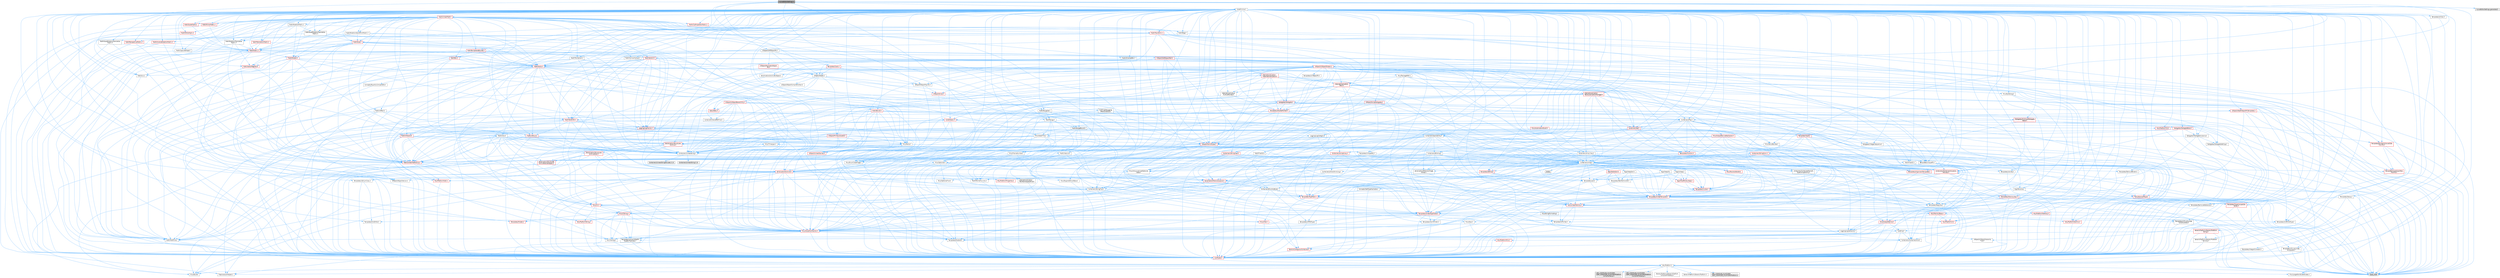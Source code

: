 digraph "CurveEditorSettings.h"
{
 // INTERACTIVE_SVG=YES
 // LATEX_PDF_SIZE
  bgcolor="transparent";
  edge [fontname=Helvetica,fontsize=10,labelfontname=Helvetica,labelfontsize=10];
  node [fontname=Helvetica,fontsize=10,shape=box,height=0.2,width=0.4];
  Node1 [id="Node000001",label="CurveEditorSettings.h",height=0.2,width=0.4,color="gray40", fillcolor="grey60", style="filled", fontcolor="black",tooltip=" "];
  Node1 -> Node2 [id="edge1_Node000001_Node000002",color="steelblue1",style="solid",tooltip=" "];
  Node2 [id="Node000002",label="Containers/Array.h",height=0.2,width=0.4,color="grey40", fillcolor="white", style="filled",URL="$df/dd0/Array_8h.html",tooltip=" "];
  Node2 -> Node3 [id="edge2_Node000002_Node000003",color="steelblue1",style="solid",tooltip=" "];
  Node3 [id="Node000003",label="CoreTypes.h",height=0.2,width=0.4,color="red", fillcolor="#FFF0F0", style="filled",URL="$dc/dec/CoreTypes_8h.html",tooltip=" "];
  Node3 -> Node4 [id="edge3_Node000003_Node000004",color="steelblue1",style="solid",tooltip=" "];
  Node4 [id="Node000004",label="HAL/Platform.h",height=0.2,width=0.4,color="grey40", fillcolor="white", style="filled",URL="$d9/dd0/Platform_8h.html",tooltip=" "];
  Node4 -> Node5 [id="edge4_Node000004_Node000005",color="steelblue1",style="solid",tooltip=" "];
  Node5 [id="Node000005",label="Misc/Build.h",height=0.2,width=0.4,color="grey40", fillcolor="white", style="filled",URL="$d3/dbb/Build_8h.html",tooltip=" "];
  Node4 -> Node6 [id="edge5_Node000004_Node000006",color="steelblue1",style="solid",tooltip=" "];
  Node6 [id="Node000006",label="Misc/LargeWorldCoordinates.h",height=0.2,width=0.4,color="grey40", fillcolor="white", style="filled",URL="$d2/dcb/LargeWorldCoordinates_8h.html",tooltip=" "];
  Node4 -> Node7 [id="edge6_Node000004_Node000007",color="steelblue1",style="solid",tooltip=" "];
  Node7 [id="Node000007",label="type_traits",height=0.2,width=0.4,color="grey60", fillcolor="#E0E0E0", style="filled",tooltip=" "];
  Node4 -> Node8 [id="edge7_Node000004_Node000008",color="steelblue1",style="solid",tooltip=" "];
  Node8 [id="Node000008",label="PreprocessorHelpers.h",height=0.2,width=0.4,color="grey40", fillcolor="white", style="filled",URL="$db/ddb/PreprocessorHelpers_8h.html",tooltip=" "];
  Node4 -> Node9 [id="edge8_Node000004_Node000009",color="steelblue1",style="solid",tooltip=" "];
  Node9 [id="Node000009",label="UBT_COMPILED_PLATFORM\l/UBT_COMPILED_PLATFORMPlatform\lCompilerPreSetup.h",height=0.2,width=0.4,color="grey60", fillcolor="#E0E0E0", style="filled",tooltip=" "];
  Node4 -> Node10 [id="edge9_Node000004_Node000010",color="steelblue1",style="solid",tooltip=" "];
  Node10 [id="Node000010",label="GenericPlatform/GenericPlatform\lCompilerPreSetup.h",height=0.2,width=0.4,color="grey40", fillcolor="white", style="filled",URL="$d9/dc8/GenericPlatformCompilerPreSetup_8h.html",tooltip=" "];
  Node4 -> Node11 [id="edge10_Node000004_Node000011",color="steelblue1",style="solid",tooltip=" "];
  Node11 [id="Node000011",label="GenericPlatform/GenericPlatform.h",height=0.2,width=0.4,color="grey40", fillcolor="white", style="filled",URL="$d6/d84/GenericPlatform_8h.html",tooltip=" "];
  Node4 -> Node12 [id="edge11_Node000004_Node000012",color="steelblue1",style="solid",tooltip=" "];
  Node12 [id="Node000012",label="UBT_COMPILED_PLATFORM\l/UBT_COMPILED_PLATFORMPlatform.h",height=0.2,width=0.4,color="grey60", fillcolor="#E0E0E0", style="filled",tooltip=" "];
  Node4 -> Node13 [id="edge12_Node000004_Node000013",color="steelblue1",style="solid",tooltip=" "];
  Node13 [id="Node000013",label="UBT_COMPILED_PLATFORM\l/UBT_COMPILED_PLATFORMPlatform\lCompilerSetup.h",height=0.2,width=0.4,color="grey60", fillcolor="#E0E0E0", style="filled",tooltip=" "];
  Node2 -> Node17 [id="edge13_Node000002_Node000017",color="steelblue1",style="solid",tooltip=" "];
  Node17 [id="Node000017",label="Misc/AssertionMacros.h",height=0.2,width=0.4,color="red", fillcolor="#FFF0F0", style="filled",URL="$d0/dfa/AssertionMacros_8h.html",tooltip=" "];
  Node17 -> Node3 [id="edge14_Node000017_Node000003",color="steelblue1",style="solid",tooltip=" "];
  Node17 -> Node4 [id="edge15_Node000017_Node000004",color="steelblue1",style="solid",tooltip=" "];
  Node17 -> Node18 [id="edge16_Node000017_Node000018",color="steelblue1",style="solid",tooltip=" "];
  Node18 [id="Node000018",label="HAL/PlatformMisc.h",height=0.2,width=0.4,color="red", fillcolor="#FFF0F0", style="filled",URL="$d0/df5/PlatformMisc_8h.html",tooltip=" "];
  Node18 -> Node3 [id="edge17_Node000018_Node000003",color="steelblue1",style="solid",tooltip=" "];
  Node17 -> Node8 [id="edge18_Node000017_Node000008",color="steelblue1",style="solid",tooltip=" "];
  Node17 -> Node54 [id="edge19_Node000017_Node000054",color="steelblue1",style="solid",tooltip=" "];
  Node54 [id="Node000054",label="Templates/EnableIf.h",height=0.2,width=0.4,color="grey40", fillcolor="white", style="filled",URL="$d7/d60/EnableIf_8h.html",tooltip=" "];
  Node54 -> Node3 [id="edge20_Node000054_Node000003",color="steelblue1",style="solid",tooltip=" "];
  Node17 -> Node55 [id="edge21_Node000017_Node000055",color="steelblue1",style="solid",tooltip=" "];
  Node55 [id="Node000055",label="Templates/IsArrayOrRefOf\lTypeByPredicate.h",height=0.2,width=0.4,color="grey40", fillcolor="white", style="filled",URL="$d6/da1/IsArrayOrRefOfTypeByPredicate_8h.html",tooltip=" "];
  Node55 -> Node3 [id="edge22_Node000055_Node000003",color="steelblue1",style="solid",tooltip=" "];
  Node17 -> Node60 [id="edge23_Node000017_Node000060",color="steelblue1",style="solid",tooltip=" "];
  Node60 [id="Node000060",label="Misc/VarArgs.h",height=0.2,width=0.4,color="grey40", fillcolor="white", style="filled",URL="$d5/d6f/VarArgs_8h.html",tooltip=" "];
  Node60 -> Node3 [id="edge24_Node000060_Node000003",color="steelblue1",style="solid",tooltip=" "];
  Node2 -> Node68 [id="edge25_Node000002_Node000068",color="steelblue1",style="solid",tooltip=" "];
  Node68 [id="Node000068",label="Misc/IntrusiveUnsetOptional\lState.h",height=0.2,width=0.4,color="grey40", fillcolor="white", style="filled",URL="$d2/d0a/IntrusiveUnsetOptionalState_8h.html",tooltip=" "];
  Node68 -> Node69 [id="edge26_Node000068_Node000069",color="steelblue1",style="solid",tooltip=" "];
  Node69 [id="Node000069",label="Misc/OptionalFwd.h",height=0.2,width=0.4,color="grey40", fillcolor="white", style="filled",URL="$dc/d50/OptionalFwd_8h.html",tooltip=" "];
  Node2 -> Node70 [id="edge27_Node000002_Node000070",color="steelblue1",style="solid",tooltip=" "];
  Node70 [id="Node000070",label="Misc/ReverseIterate.h",height=0.2,width=0.4,color="red", fillcolor="#FFF0F0", style="filled",URL="$db/de3/ReverseIterate_8h.html",tooltip=" "];
  Node70 -> Node4 [id="edge28_Node000070_Node000004",color="steelblue1",style="solid",tooltip=" "];
  Node2 -> Node72 [id="edge29_Node000002_Node000072",color="steelblue1",style="solid",tooltip=" "];
  Node72 [id="Node000072",label="HAL/UnrealMemory.h",height=0.2,width=0.4,color="red", fillcolor="#FFF0F0", style="filled",URL="$d9/d96/UnrealMemory_8h.html",tooltip=" "];
  Node72 -> Node3 [id="edge30_Node000072_Node000003",color="steelblue1",style="solid",tooltip=" "];
  Node72 -> Node76 [id="edge31_Node000072_Node000076",color="steelblue1",style="solid",tooltip=" "];
  Node76 [id="Node000076",label="HAL/MemoryBase.h",height=0.2,width=0.4,color="red", fillcolor="#FFF0F0", style="filled",URL="$d6/d9f/MemoryBase_8h.html",tooltip=" "];
  Node76 -> Node3 [id="edge32_Node000076_Node000003",color="steelblue1",style="solid",tooltip=" "];
  Node76 -> Node47 [id="edge33_Node000076_Node000047",color="steelblue1",style="solid",tooltip=" "];
  Node47 [id="Node000047",label="HAL/PlatformAtomics.h",height=0.2,width=0.4,color="red", fillcolor="#FFF0F0", style="filled",URL="$d3/d36/PlatformAtomics_8h.html",tooltip=" "];
  Node47 -> Node3 [id="edge34_Node000047_Node000003",color="steelblue1",style="solid",tooltip=" "];
  Node76 -> Node30 [id="edge35_Node000076_Node000030",color="steelblue1",style="solid",tooltip=" "];
  Node30 [id="Node000030",label="HAL/PlatformCrt.h",height=0.2,width=0.4,color="red", fillcolor="#FFF0F0", style="filled",URL="$d8/d75/PlatformCrt_8h.html",tooltip=" "];
  Node76 -> Node77 [id="edge36_Node000076_Node000077",color="steelblue1",style="solid",tooltip=" "];
  Node77 [id="Node000077",label="Misc/Exec.h",height=0.2,width=0.4,color="grey40", fillcolor="white", style="filled",URL="$de/ddb/Exec_8h.html",tooltip=" "];
  Node77 -> Node3 [id="edge37_Node000077_Node000003",color="steelblue1",style="solid",tooltip=" "];
  Node77 -> Node17 [id="edge38_Node000077_Node000017",color="steelblue1",style="solid",tooltip=" "];
  Node76 -> Node78 [id="edge39_Node000076_Node000078",color="steelblue1",style="solid",tooltip=" "];
  Node78 [id="Node000078",label="Misc/OutputDevice.h",height=0.2,width=0.4,color="red", fillcolor="#FFF0F0", style="filled",URL="$d7/d32/OutputDevice_8h.html",tooltip=" "];
  Node78 -> Node25 [id="edge40_Node000078_Node000025",color="steelblue1",style="solid",tooltip=" "];
  Node25 [id="Node000025",label="CoreFwd.h",height=0.2,width=0.4,color="grey40", fillcolor="white", style="filled",URL="$d1/d1e/CoreFwd_8h.html",tooltip=" "];
  Node25 -> Node3 [id="edge41_Node000025_Node000003",color="steelblue1",style="solid",tooltip=" "];
  Node25 -> Node26 [id="edge42_Node000025_Node000026",color="steelblue1",style="solid",tooltip=" "];
  Node26 [id="Node000026",label="Containers/ContainersFwd.h",height=0.2,width=0.4,color="grey40", fillcolor="white", style="filled",URL="$d4/d0a/ContainersFwd_8h.html",tooltip=" "];
  Node26 -> Node4 [id="edge43_Node000026_Node000004",color="steelblue1",style="solid",tooltip=" "];
  Node26 -> Node3 [id="edge44_Node000026_Node000003",color="steelblue1",style="solid",tooltip=" "];
  Node26 -> Node23 [id="edge45_Node000026_Node000023",color="steelblue1",style="solid",tooltip=" "];
  Node23 [id="Node000023",label="Traits/IsContiguousContainer.h",height=0.2,width=0.4,color="red", fillcolor="#FFF0F0", style="filled",URL="$d5/d3c/IsContiguousContainer_8h.html",tooltip=" "];
  Node23 -> Node3 [id="edge46_Node000023_Node000003",color="steelblue1",style="solid",tooltip=" "];
  Node25 -> Node27 [id="edge47_Node000025_Node000027",color="steelblue1",style="solid",tooltip=" "];
  Node27 [id="Node000027",label="Math/MathFwd.h",height=0.2,width=0.4,color="grey40", fillcolor="white", style="filled",URL="$d2/d10/MathFwd_8h.html",tooltip=" "];
  Node27 -> Node4 [id="edge48_Node000027_Node000004",color="steelblue1",style="solid",tooltip=" "];
  Node25 -> Node28 [id="edge49_Node000025_Node000028",color="steelblue1",style="solid",tooltip=" "];
  Node28 [id="Node000028",label="UObject/UObjectHierarchy\lFwd.h",height=0.2,width=0.4,color="grey40", fillcolor="white", style="filled",URL="$d3/d13/UObjectHierarchyFwd_8h.html",tooltip=" "];
  Node78 -> Node3 [id="edge50_Node000078_Node000003",color="steelblue1",style="solid",tooltip=" "];
  Node78 -> Node79 [id="edge51_Node000078_Node000079",color="steelblue1",style="solid",tooltip=" "];
  Node79 [id="Node000079",label="Logging/LogVerbosity.h",height=0.2,width=0.4,color="grey40", fillcolor="white", style="filled",URL="$d2/d8f/LogVerbosity_8h.html",tooltip=" "];
  Node79 -> Node3 [id="edge52_Node000079_Node000003",color="steelblue1",style="solid",tooltip=" "];
  Node78 -> Node60 [id="edge53_Node000078_Node000060",color="steelblue1",style="solid",tooltip=" "];
  Node78 -> Node55 [id="edge54_Node000078_Node000055",color="steelblue1",style="solid",tooltip=" "];
  Node72 -> Node89 [id="edge55_Node000072_Node000089",color="steelblue1",style="solid",tooltip=" "];
  Node89 [id="Node000089",label="HAL/PlatformMemory.h",height=0.2,width=0.4,color="red", fillcolor="#FFF0F0", style="filled",URL="$de/d68/PlatformMemory_8h.html",tooltip=" "];
  Node89 -> Node3 [id="edge56_Node000089_Node000003",color="steelblue1",style="solid",tooltip=" "];
  Node72 -> Node92 [id="edge57_Node000072_Node000092",color="steelblue1",style="solid",tooltip=" "];
  Node92 [id="Node000092",label="Templates/IsPointer.h",height=0.2,width=0.4,color="grey40", fillcolor="white", style="filled",URL="$d7/d05/IsPointer_8h.html",tooltip=" "];
  Node92 -> Node3 [id="edge58_Node000092_Node000003",color="steelblue1",style="solid",tooltip=" "];
  Node2 -> Node93 [id="edge59_Node000002_Node000093",color="steelblue1",style="solid",tooltip=" "];
  Node93 [id="Node000093",label="Templates/UnrealTypeTraits.h",height=0.2,width=0.4,color="red", fillcolor="#FFF0F0", style="filled",URL="$d2/d2d/UnrealTypeTraits_8h.html",tooltip=" "];
  Node93 -> Node3 [id="edge60_Node000093_Node000003",color="steelblue1",style="solid",tooltip=" "];
  Node93 -> Node92 [id="edge61_Node000093_Node000092",color="steelblue1",style="solid",tooltip=" "];
  Node93 -> Node17 [id="edge62_Node000093_Node000017",color="steelblue1",style="solid",tooltip=" "];
  Node93 -> Node85 [id="edge63_Node000093_Node000085",color="steelblue1",style="solid",tooltip=" "];
  Node85 [id="Node000085",label="Templates/AndOrNot.h",height=0.2,width=0.4,color="grey40", fillcolor="white", style="filled",URL="$db/d0a/AndOrNot_8h.html",tooltip=" "];
  Node85 -> Node3 [id="edge64_Node000085_Node000003",color="steelblue1",style="solid",tooltip=" "];
  Node93 -> Node54 [id="edge65_Node000093_Node000054",color="steelblue1",style="solid",tooltip=" "];
  Node93 -> Node94 [id="edge66_Node000093_Node000094",color="steelblue1",style="solid",tooltip=" "];
  Node94 [id="Node000094",label="Templates/IsArithmetic.h",height=0.2,width=0.4,color="grey40", fillcolor="white", style="filled",URL="$d2/d5d/IsArithmetic_8h.html",tooltip=" "];
  Node94 -> Node3 [id="edge67_Node000094_Node000003",color="steelblue1",style="solid",tooltip=" "];
  Node93 -> Node95 [id="edge68_Node000093_Node000095",color="steelblue1",style="solid",tooltip=" "];
  Node95 [id="Node000095",label="Templates/Models.h",height=0.2,width=0.4,color="red", fillcolor="#FFF0F0", style="filled",URL="$d3/d0c/Models_8h.html",tooltip=" "];
  Node93 -> Node96 [id="edge69_Node000093_Node000096",color="steelblue1",style="solid",tooltip=" "];
  Node96 [id="Node000096",label="Templates/IsPODType.h",height=0.2,width=0.4,color="grey40", fillcolor="white", style="filled",URL="$d7/db1/IsPODType_8h.html",tooltip=" "];
  Node96 -> Node3 [id="edge70_Node000096_Node000003",color="steelblue1",style="solid",tooltip=" "];
  Node93 -> Node97 [id="edge71_Node000093_Node000097",color="steelblue1",style="solid",tooltip=" "];
  Node97 [id="Node000097",label="Templates/IsUECoreType.h",height=0.2,width=0.4,color="grey40", fillcolor="white", style="filled",URL="$d1/db8/IsUECoreType_8h.html",tooltip=" "];
  Node97 -> Node3 [id="edge72_Node000097_Node000003",color="steelblue1",style="solid",tooltip=" "];
  Node97 -> Node7 [id="edge73_Node000097_Node000007",color="steelblue1",style="solid",tooltip=" "];
  Node93 -> Node86 [id="edge74_Node000093_Node000086",color="steelblue1",style="solid",tooltip=" "];
  Node86 [id="Node000086",label="Templates/IsTriviallyCopy\lConstructible.h",height=0.2,width=0.4,color="grey40", fillcolor="white", style="filled",URL="$d3/d78/IsTriviallyCopyConstructible_8h.html",tooltip=" "];
  Node86 -> Node3 [id="edge75_Node000086_Node000003",color="steelblue1",style="solid",tooltip=" "];
  Node86 -> Node7 [id="edge76_Node000086_Node000007",color="steelblue1",style="solid",tooltip=" "];
  Node2 -> Node98 [id="edge77_Node000002_Node000098",color="steelblue1",style="solid",tooltip=" "];
  Node98 [id="Node000098",label="Templates/UnrealTemplate.h",height=0.2,width=0.4,color="red", fillcolor="#FFF0F0", style="filled",URL="$d4/d24/UnrealTemplate_8h.html",tooltip=" "];
  Node98 -> Node3 [id="edge78_Node000098_Node000003",color="steelblue1",style="solid",tooltip=" "];
  Node98 -> Node92 [id="edge79_Node000098_Node000092",color="steelblue1",style="solid",tooltip=" "];
  Node98 -> Node72 [id="edge80_Node000098_Node000072",color="steelblue1",style="solid",tooltip=" "];
  Node98 -> Node93 [id="edge81_Node000098_Node000093",color="steelblue1",style="solid",tooltip=" "];
  Node98 -> Node101 [id="edge82_Node000098_Node000101",color="steelblue1",style="solid",tooltip=" "];
  Node101 [id="Node000101",label="Templates/RemoveReference.h",height=0.2,width=0.4,color="grey40", fillcolor="white", style="filled",URL="$da/dbe/RemoveReference_8h.html",tooltip=" "];
  Node101 -> Node3 [id="edge83_Node000101_Node000003",color="steelblue1",style="solid",tooltip=" "];
  Node98 -> Node62 [id="edge84_Node000098_Node000062",color="steelblue1",style="solid",tooltip=" "];
  Node62 [id="Node000062",label="Templates/Requires.h",height=0.2,width=0.4,color="grey40", fillcolor="white", style="filled",URL="$dc/d96/Requires_8h.html",tooltip=" "];
  Node62 -> Node54 [id="edge85_Node000062_Node000054",color="steelblue1",style="solid",tooltip=" "];
  Node62 -> Node7 [id="edge86_Node000062_Node000007",color="steelblue1",style="solid",tooltip=" "];
  Node98 -> Node102 [id="edge87_Node000098_Node000102",color="steelblue1",style="solid",tooltip=" "];
  Node102 [id="Node000102",label="Templates/TypeCompatible\lBytes.h",height=0.2,width=0.4,color="red", fillcolor="#FFF0F0", style="filled",URL="$df/d0a/TypeCompatibleBytes_8h.html",tooltip=" "];
  Node102 -> Node3 [id="edge88_Node000102_Node000003",color="steelblue1",style="solid",tooltip=" "];
  Node102 -> Node7 [id="edge89_Node000102_Node000007",color="steelblue1",style="solid",tooltip=" "];
  Node98 -> Node23 [id="edge90_Node000098_Node000023",color="steelblue1",style="solid",tooltip=" "];
  Node98 -> Node7 [id="edge91_Node000098_Node000007",color="steelblue1",style="solid",tooltip=" "];
  Node2 -> Node104 [id="edge92_Node000002_Node000104",color="steelblue1",style="solid",tooltip=" "];
  Node104 [id="Node000104",label="Containers/AllowShrinking.h",height=0.2,width=0.4,color="grey40", fillcolor="white", style="filled",URL="$d7/d1a/AllowShrinking_8h.html",tooltip=" "];
  Node104 -> Node3 [id="edge93_Node000104_Node000003",color="steelblue1",style="solid",tooltip=" "];
  Node2 -> Node105 [id="edge94_Node000002_Node000105",color="steelblue1",style="solid",tooltip=" "];
  Node105 [id="Node000105",label="Containers/ContainerAllocation\lPolicies.h",height=0.2,width=0.4,color="red", fillcolor="#FFF0F0", style="filled",URL="$d7/dff/ContainerAllocationPolicies_8h.html",tooltip=" "];
  Node105 -> Node3 [id="edge95_Node000105_Node000003",color="steelblue1",style="solid",tooltip=" "];
  Node105 -> Node105 [id="edge96_Node000105_Node000105",color="steelblue1",style="solid",tooltip=" "];
  Node105 -> Node107 [id="edge97_Node000105_Node000107",color="steelblue1",style="solid",tooltip=" "];
  Node107 [id="Node000107",label="HAL/PlatformMath.h",height=0.2,width=0.4,color="red", fillcolor="#FFF0F0", style="filled",URL="$dc/d53/PlatformMath_8h.html",tooltip=" "];
  Node107 -> Node3 [id="edge98_Node000107_Node000003",color="steelblue1",style="solid",tooltip=" "];
  Node105 -> Node72 [id="edge99_Node000105_Node000072",color="steelblue1",style="solid",tooltip=" "];
  Node105 -> Node40 [id="edge100_Node000105_Node000040",color="steelblue1",style="solid",tooltip=" "];
  Node40 [id="Node000040",label="Math/NumericLimits.h",height=0.2,width=0.4,color="grey40", fillcolor="white", style="filled",URL="$df/d1b/NumericLimits_8h.html",tooltip=" "];
  Node40 -> Node3 [id="edge101_Node000040_Node000003",color="steelblue1",style="solid",tooltip=" "];
  Node105 -> Node17 [id="edge102_Node000105_Node000017",color="steelblue1",style="solid",tooltip=" "];
  Node105 -> Node116 [id="edge103_Node000105_Node000116",color="steelblue1",style="solid",tooltip=" "];
  Node116 [id="Node000116",label="Templates/MemoryOps.h",height=0.2,width=0.4,color="red", fillcolor="#FFF0F0", style="filled",URL="$db/dea/MemoryOps_8h.html",tooltip=" "];
  Node116 -> Node3 [id="edge104_Node000116_Node000003",color="steelblue1",style="solid",tooltip=" "];
  Node116 -> Node72 [id="edge105_Node000116_Node000072",color="steelblue1",style="solid",tooltip=" "];
  Node116 -> Node87 [id="edge106_Node000116_Node000087",color="steelblue1",style="solid",tooltip=" "];
  Node87 [id="Node000087",label="Templates/IsTriviallyCopy\lAssignable.h",height=0.2,width=0.4,color="grey40", fillcolor="white", style="filled",URL="$d2/df2/IsTriviallyCopyAssignable_8h.html",tooltip=" "];
  Node87 -> Node3 [id="edge107_Node000087_Node000003",color="steelblue1",style="solid",tooltip=" "];
  Node87 -> Node7 [id="edge108_Node000087_Node000007",color="steelblue1",style="solid",tooltip=" "];
  Node116 -> Node86 [id="edge109_Node000116_Node000086",color="steelblue1",style="solid",tooltip=" "];
  Node116 -> Node62 [id="edge110_Node000116_Node000062",color="steelblue1",style="solid",tooltip=" "];
  Node116 -> Node93 [id="edge111_Node000116_Node000093",color="steelblue1",style="solid",tooltip=" "];
  Node116 -> Node7 [id="edge112_Node000116_Node000007",color="steelblue1",style="solid",tooltip=" "];
  Node105 -> Node102 [id="edge113_Node000105_Node000102",color="steelblue1",style="solid",tooltip=" "];
  Node105 -> Node7 [id="edge114_Node000105_Node000007",color="steelblue1",style="solid",tooltip=" "];
  Node2 -> Node117 [id="edge115_Node000002_Node000117",color="steelblue1",style="solid",tooltip=" "];
  Node117 [id="Node000117",label="Containers/ContainerElement\lTypeCompatibility.h",height=0.2,width=0.4,color="grey40", fillcolor="white", style="filled",URL="$df/ddf/ContainerElementTypeCompatibility_8h.html",tooltip=" "];
  Node117 -> Node3 [id="edge116_Node000117_Node000003",color="steelblue1",style="solid",tooltip=" "];
  Node117 -> Node93 [id="edge117_Node000117_Node000093",color="steelblue1",style="solid",tooltip=" "];
  Node2 -> Node118 [id="edge118_Node000002_Node000118",color="steelblue1",style="solid",tooltip=" "];
  Node118 [id="Node000118",label="Serialization/Archive.h",height=0.2,width=0.4,color="red", fillcolor="#FFF0F0", style="filled",URL="$d7/d3b/Archive_8h.html",tooltip=" "];
  Node118 -> Node25 [id="edge119_Node000118_Node000025",color="steelblue1",style="solid",tooltip=" "];
  Node118 -> Node3 [id="edge120_Node000118_Node000003",color="steelblue1",style="solid",tooltip=" "];
  Node118 -> Node119 [id="edge121_Node000118_Node000119",color="steelblue1",style="solid",tooltip=" "];
  Node119 [id="Node000119",label="HAL/PlatformProperties.h",height=0.2,width=0.4,color="red", fillcolor="#FFF0F0", style="filled",URL="$d9/db0/PlatformProperties_8h.html",tooltip=" "];
  Node119 -> Node3 [id="edge122_Node000119_Node000003",color="steelblue1",style="solid",tooltip=" "];
  Node118 -> Node122 [id="edge123_Node000118_Node000122",color="steelblue1",style="solid",tooltip=" "];
  Node122 [id="Node000122",label="Internationalization\l/TextNamespaceFwd.h",height=0.2,width=0.4,color="grey40", fillcolor="white", style="filled",URL="$d8/d97/TextNamespaceFwd_8h.html",tooltip=" "];
  Node122 -> Node3 [id="edge124_Node000122_Node000003",color="steelblue1",style="solid",tooltip=" "];
  Node118 -> Node27 [id="edge125_Node000118_Node000027",color="steelblue1",style="solid",tooltip=" "];
  Node118 -> Node17 [id="edge126_Node000118_Node000017",color="steelblue1",style="solid",tooltip=" "];
  Node118 -> Node5 [id="edge127_Node000118_Node000005",color="steelblue1",style="solid",tooltip=" "];
  Node118 -> Node123 [id="edge128_Node000118_Node000123",color="steelblue1",style="solid",tooltip=" "];
  Node123 [id="Node000123",label="Misc/EngineVersionBase.h",height=0.2,width=0.4,color="grey40", fillcolor="white", style="filled",URL="$d5/d2b/EngineVersionBase_8h.html",tooltip=" "];
  Node123 -> Node3 [id="edge129_Node000123_Node000003",color="steelblue1",style="solid",tooltip=" "];
  Node118 -> Node60 [id="edge130_Node000118_Node000060",color="steelblue1",style="solid",tooltip=" "];
  Node118 -> Node54 [id="edge131_Node000118_Node000054",color="steelblue1",style="solid",tooltip=" "];
  Node118 -> Node55 [id="edge132_Node000118_Node000055",color="steelblue1",style="solid",tooltip=" "];
  Node118 -> Node126 [id="edge133_Node000118_Node000126",color="steelblue1",style="solid",tooltip=" "];
  Node126 [id="Node000126",label="Templates/IsEnumClass.h",height=0.2,width=0.4,color="grey40", fillcolor="white", style="filled",URL="$d7/d15/IsEnumClass_8h.html",tooltip=" "];
  Node126 -> Node3 [id="edge134_Node000126_Node000003",color="steelblue1",style="solid",tooltip=" "];
  Node126 -> Node85 [id="edge135_Node000126_Node000085",color="steelblue1",style="solid",tooltip=" "];
  Node118 -> Node98 [id="edge136_Node000118_Node000098",color="steelblue1",style="solid",tooltip=" "];
  Node118 -> Node127 [id="edge137_Node000118_Node000127",color="steelblue1",style="solid",tooltip=" "];
  Node127 [id="Node000127",label="UObject/ObjectVersion.h",height=0.2,width=0.4,color="grey40", fillcolor="white", style="filled",URL="$da/d63/ObjectVersion_8h.html",tooltip=" "];
  Node127 -> Node3 [id="edge138_Node000127_Node000003",color="steelblue1",style="solid",tooltip=" "];
  Node2 -> Node128 [id="edge139_Node000002_Node000128",color="steelblue1",style="solid",tooltip=" "];
  Node128 [id="Node000128",label="Serialization/MemoryImage\lWriter.h",height=0.2,width=0.4,color="grey40", fillcolor="white", style="filled",URL="$d0/d08/MemoryImageWriter_8h.html",tooltip=" "];
  Node128 -> Node3 [id="edge140_Node000128_Node000003",color="steelblue1",style="solid",tooltip=" "];
  Node128 -> Node129 [id="edge141_Node000128_Node000129",color="steelblue1",style="solid",tooltip=" "];
  Node129 [id="Node000129",label="Serialization/MemoryLayout.h",height=0.2,width=0.4,color="red", fillcolor="#FFF0F0", style="filled",URL="$d7/d66/MemoryLayout_8h.html",tooltip=" "];
  Node129 -> Node132 [id="edge142_Node000129_Node000132",color="steelblue1",style="solid",tooltip=" "];
  Node132 [id="Node000132",label="Containers/EnumAsByte.h",height=0.2,width=0.4,color="grey40", fillcolor="white", style="filled",URL="$d6/d9a/EnumAsByte_8h.html",tooltip=" "];
  Node132 -> Node3 [id="edge143_Node000132_Node000003",color="steelblue1",style="solid",tooltip=" "];
  Node132 -> Node96 [id="edge144_Node000132_Node000096",color="steelblue1",style="solid",tooltip=" "];
  Node132 -> Node133 [id="edge145_Node000132_Node000133",color="steelblue1",style="solid",tooltip=" "];
  Node133 [id="Node000133",label="Templates/TypeHash.h",height=0.2,width=0.4,color="red", fillcolor="#FFF0F0", style="filled",URL="$d1/d62/TypeHash_8h.html",tooltip=" "];
  Node133 -> Node3 [id="edge146_Node000133_Node000003",color="steelblue1",style="solid",tooltip=" "];
  Node133 -> Node62 [id="edge147_Node000133_Node000062",color="steelblue1",style="solid",tooltip=" "];
  Node133 -> Node134 [id="edge148_Node000133_Node000134",color="steelblue1",style="solid",tooltip=" "];
  Node134 [id="Node000134",label="Misc/Crc.h",height=0.2,width=0.4,color="red", fillcolor="#FFF0F0", style="filled",URL="$d4/dd2/Crc_8h.html",tooltip=" "];
  Node134 -> Node3 [id="edge149_Node000134_Node000003",color="steelblue1",style="solid",tooltip=" "];
  Node134 -> Node74 [id="edge150_Node000134_Node000074",color="steelblue1",style="solid",tooltip=" "];
  Node74 [id="Node000074",label="HAL/PlatformString.h",height=0.2,width=0.4,color="red", fillcolor="#FFF0F0", style="filled",URL="$db/db5/PlatformString_8h.html",tooltip=" "];
  Node74 -> Node3 [id="edge151_Node000074_Node000003",color="steelblue1",style="solid",tooltip=" "];
  Node134 -> Node17 [id="edge152_Node000134_Node000017",color="steelblue1",style="solid",tooltip=" "];
  Node134 -> Node135 [id="edge153_Node000134_Node000135",color="steelblue1",style="solid",tooltip=" "];
  Node135 [id="Node000135",label="Misc/CString.h",height=0.2,width=0.4,color="red", fillcolor="#FFF0F0", style="filled",URL="$d2/d49/CString_8h.html",tooltip=" "];
  Node135 -> Node3 [id="edge154_Node000135_Node000003",color="steelblue1",style="solid",tooltip=" "];
  Node135 -> Node30 [id="edge155_Node000135_Node000030",color="steelblue1",style="solid",tooltip=" "];
  Node135 -> Node74 [id="edge156_Node000135_Node000074",color="steelblue1",style="solid",tooltip=" "];
  Node135 -> Node17 [id="edge157_Node000135_Node000017",color="steelblue1",style="solid",tooltip=" "];
  Node135 -> Node136 [id="edge158_Node000135_Node000136",color="steelblue1",style="solid",tooltip=" "];
  Node136 [id="Node000136",label="Misc/Char.h",height=0.2,width=0.4,color="red", fillcolor="#FFF0F0", style="filled",URL="$d0/d58/Char_8h.html",tooltip=" "];
  Node136 -> Node3 [id="edge159_Node000136_Node000003",color="steelblue1",style="solid",tooltip=" "];
  Node136 -> Node7 [id="edge160_Node000136_Node000007",color="steelblue1",style="solid",tooltip=" "];
  Node135 -> Node60 [id="edge161_Node000135_Node000060",color="steelblue1",style="solid",tooltip=" "];
  Node135 -> Node55 [id="edge162_Node000135_Node000055",color="steelblue1",style="solid",tooltip=" "];
  Node134 -> Node136 [id="edge163_Node000134_Node000136",color="steelblue1",style="solid",tooltip=" "];
  Node134 -> Node93 [id="edge164_Node000134_Node000093",color="steelblue1",style="solid",tooltip=" "];
  Node133 -> Node7 [id="edge165_Node000133_Node000007",color="steelblue1",style="solid",tooltip=" "];
  Node129 -> Node20 [id="edge166_Node000129_Node000020",color="steelblue1",style="solid",tooltip=" "];
  Node20 [id="Node000020",label="Containers/StringFwd.h",height=0.2,width=0.4,color="grey40", fillcolor="white", style="filled",URL="$df/d37/StringFwd_8h.html",tooltip=" "];
  Node20 -> Node3 [id="edge167_Node000020_Node000003",color="steelblue1",style="solid",tooltip=" "];
  Node20 -> Node21 [id="edge168_Node000020_Node000021",color="steelblue1",style="solid",tooltip=" "];
  Node21 [id="Node000021",label="Traits/ElementType.h",height=0.2,width=0.4,color="red", fillcolor="#FFF0F0", style="filled",URL="$d5/d4f/ElementType_8h.html",tooltip=" "];
  Node21 -> Node4 [id="edge169_Node000021_Node000004",color="steelblue1",style="solid",tooltip=" "];
  Node21 -> Node7 [id="edge170_Node000021_Node000007",color="steelblue1",style="solid",tooltip=" "];
  Node20 -> Node23 [id="edge171_Node000020_Node000023",color="steelblue1",style="solid",tooltip=" "];
  Node129 -> Node72 [id="edge172_Node000129_Node000072",color="steelblue1",style="solid",tooltip=" "];
  Node129 -> Node54 [id="edge173_Node000129_Node000054",color="steelblue1",style="solid",tooltip=" "];
  Node129 -> Node95 [id="edge174_Node000129_Node000095",color="steelblue1",style="solid",tooltip=" "];
  Node129 -> Node98 [id="edge175_Node000129_Node000098",color="steelblue1",style="solid",tooltip=" "];
  Node2 -> Node142 [id="edge176_Node000002_Node000142",color="steelblue1",style="solid",tooltip=" "];
  Node142 [id="Node000142",label="Algo/Heapify.h",height=0.2,width=0.4,color="grey40", fillcolor="white", style="filled",URL="$d0/d2a/Heapify_8h.html",tooltip=" "];
  Node142 -> Node143 [id="edge177_Node000142_Node000143",color="steelblue1",style="solid",tooltip=" "];
  Node143 [id="Node000143",label="Algo/Impl/BinaryHeap.h",height=0.2,width=0.4,color="red", fillcolor="#FFF0F0", style="filled",URL="$d7/da3/Algo_2Impl_2BinaryHeap_8h.html",tooltip=" "];
  Node143 -> Node144 [id="edge178_Node000143_Node000144",color="steelblue1",style="solid",tooltip=" "];
  Node144 [id="Node000144",label="Templates/Invoke.h",height=0.2,width=0.4,color="red", fillcolor="#FFF0F0", style="filled",URL="$d7/deb/Invoke_8h.html",tooltip=" "];
  Node144 -> Node3 [id="edge179_Node000144_Node000003",color="steelblue1",style="solid",tooltip=" "];
  Node144 -> Node98 [id="edge180_Node000144_Node000098",color="steelblue1",style="solid",tooltip=" "];
  Node144 -> Node7 [id="edge181_Node000144_Node000007",color="steelblue1",style="solid",tooltip=" "];
  Node143 -> Node7 [id="edge182_Node000143_Node000007",color="steelblue1",style="solid",tooltip=" "];
  Node142 -> Node148 [id="edge183_Node000142_Node000148",color="steelblue1",style="solid",tooltip=" "];
  Node148 [id="Node000148",label="Templates/IdentityFunctor.h",height=0.2,width=0.4,color="grey40", fillcolor="white", style="filled",URL="$d7/d2e/IdentityFunctor_8h.html",tooltip=" "];
  Node148 -> Node4 [id="edge184_Node000148_Node000004",color="steelblue1",style="solid",tooltip=" "];
  Node142 -> Node144 [id="edge185_Node000142_Node000144",color="steelblue1",style="solid",tooltip=" "];
  Node142 -> Node149 [id="edge186_Node000142_Node000149",color="steelblue1",style="solid",tooltip=" "];
  Node149 [id="Node000149",label="Templates/Less.h",height=0.2,width=0.4,color="grey40", fillcolor="white", style="filled",URL="$de/dc8/Less_8h.html",tooltip=" "];
  Node149 -> Node3 [id="edge187_Node000149_Node000003",color="steelblue1",style="solid",tooltip=" "];
  Node149 -> Node98 [id="edge188_Node000149_Node000098",color="steelblue1",style="solid",tooltip=" "];
  Node142 -> Node98 [id="edge189_Node000142_Node000098",color="steelblue1",style="solid",tooltip=" "];
  Node2 -> Node150 [id="edge190_Node000002_Node000150",color="steelblue1",style="solid",tooltip=" "];
  Node150 [id="Node000150",label="Algo/HeapSort.h",height=0.2,width=0.4,color="grey40", fillcolor="white", style="filled",URL="$d3/d92/HeapSort_8h.html",tooltip=" "];
  Node150 -> Node143 [id="edge191_Node000150_Node000143",color="steelblue1",style="solid",tooltip=" "];
  Node150 -> Node148 [id="edge192_Node000150_Node000148",color="steelblue1",style="solid",tooltip=" "];
  Node150 -> Node149 [id="edge193_Node000150_Node000149",color="steelblue1",style="solid",tooltip=" "];
  Node150 -> Node98 [id="edge194_Node000150_Node000098",color="steelblue1",style="solid",tooltip=" "];
  Node2 -> Node151 [id="edge195_Node000002_Node000151",color="steelblue1",style="solid",tooltip=" "];
  Node151 [id="Node000151",label="Algo/IsHeap.h",height=0.2,width=0.4,color="grey40", fillcolor="white", style="filled",URL="$de/d32/IsHeap_8h.html",tooltip=" "];
  Node151 -> Node143 [id="edge196_Node000151_Node000143",color="steelblue1",style="solid",tooltip=" "];
  Node151 -> Node148 [id="edge197_Node000151_Node000148",color="steelblue1",style="solid",tooltip=" "];
  Node151 -> Node144 [id="edge198_Node000151_Node000144",color="steelblue1",style="solid",tooltip=" "];
  Node151 -> Node149 [id="edge199_Node000151_Node000149",color="steelblue1",style="solid",tooltip=" "];
  Node151 -> Node98 [id="edge200_Node000151_Node000098",color="steelblue1",style="solid",tooltip=" "];
  Node2 -> Node143 [id="edge201_Node000002_Node000143",color="steelblue1",style="solid",tooltip=" "];
  Node2 -> Node152 [id="edge202_Node000002_Node000152",color="steelblue1",style="solid",tooltip=" "];
  Node152 [id="Node000152",label="Algo/StableSort.h",height=0.2,width=0.4,color="red", fillcolor="#FFF0F0", style="filled",URL="$d7/d3c/StableSort_8h.html",tooltip=" "];
  Node152 -> Node148 [id="edge203_Node000152_Node000148",color="steelblue1",style="solid",tooltip=" "];
  Node152 -> Node144 [id="edge204_Node000152_Node000144",color="steelblue1",style="solid",tooltip=" "];
  Node152 -> Node149 [id="edge205_Node000152_Node000149",color="steelblue1",style="solid",tooltip=" "];
  Node152 -> Node98 [id="edge206_Node000152_Node000098",color="steelblue1",style="solid",tooltip=" "];
  Node2 -> Node155 [id="edge207_Node000002_Node000155",color="steelblue1",style="solid",tooltip=" "];
  Node155 [id="Node000155",label="Concepts/GetTypeHashable.h",height=0.2,width=0.4,color="grey40", fillcolor="white", style="filled",URL="$d3/da2/GetTypeHashable_8h.html",tooltip=" "];
  Node155 -> Node3 [id="edge208_Node000155_Node000003",color="steelblue1",style="solid",tooltip=" "];
  Node155 -> Node133 [id="edge209_Node000155_Node000133",color="steelblue1",style="solid",tooltip=" "];
  Node2 -> Node148 [id="edge210_Node000002_Node000148",color="steelblue1",style="solid",tooltip=" "];
  Node2 -> Node144 [id="edge211_Node000002_Node000144",color="steelblue1",style="solid",tooltip=" "];
  Node2 -> Node149 [id="edge212_Node000002_Node000149",color="steelblue1",style="solid",tooltip=" "];
  Node2 -> Node156 [id="edge213_Node000002_Node000156",color="steelblue1",style="solid",tooltip=" "];
  Node156 [id="Node000156",label="Templates/LosesQualifiers\lFromTo.h",height=0.2,width=0.4,color="red", fillcolor="#FFF0F0", style="filled",URL="$d2/db3/LosesQualifiersFromTo_8h.html",tooltip=" "];
  Node156 -> Node7 [id="edge214_Node000156_Node000007",color="steelblue1",style="solid",tooltip=" "];
  Node2 -> Node62 [id="edge215_Node000002_Node000062",color="steelblue1",style="solid",tooltip=" "];
  Node2 -> Node157 [id="edge216_Node000002_Node000157",color="steelblue1",style="solid",tooltip=" "];
  Node157 [id="Node000157",label="Templates/Sorting.h",height=0.2,width=0.4,color="red", fillcolor="#FFF0F0", style="filled",URL="$d3/d9e/Sorting_8h.html",tooltip=" "];
  Node157 -> Node3 [id="edge217_Node000157_Node000003",color="steelblue1",style="solid",tooltip=" "];
  Node157 -> Node107 [id="edge218_Node000157_Node000107",color="steelblue1",style="solid",tooltip=" "];
  Node157 -> Node149 [id="edge219_Node000157_Node000149",color="steelblue1",style="solid",tooltip=" "];
  Node2 -> Node161 [id="edge220_Node000002_Node000161",color="steelblue1",style="solid",tooltip=" "];
  Node161 [id="Node000161",label="Templates/AlignmentTemplates.h",height=0.2,width=0.4,color="red", fillcolor="#FFF0F0", style="filled",URL="$dd/d32/AlignmentTemplates_8h.html",tooltip=" "];
  Node161 -> Node3 [id="edge221_Node000161_Node000003",color="steelblue1",style="solid",tooltip=" "];
  Node161 -> Node92 [id="edge222_Node000161_Node000092",color="steelblue1",style="solid",tooltip=" "];
  Node2 -> Node21 [id="edge223_Node000002_Node000021",color="steelblue1",style="solid",tooltip=" "];
  Node2 -> Node113 [id="edge224_Node000002_Node000113",color="steelblue1",style="solid",tooltip=" "];
  Node113 [id="Node000113",label="limits",height=0.2,width=0.4,color="grey60", fillcolor="#E0E0E0", style="filled",tooltip=" "];
  Node2 -> Node7 [id="edge225_Node000002_Node000007",color="steelblue1",style="solid",tooltip=" "];
  Node1 -> Node162 [id="edge226_Node000001_Node000162",color="steelblue1",style="solid",tooltip=" "];
  Node162 [id="Node000162",label="Containers/UnrealString.h",height=0.2,width=0.4,color="grey40", fillcolor="white", style="filled",URL="$d5/dba/UnrealString_8h.html",tooltip=" "];
  Node162 -> Node163 [id="edge227_Node000162_Node000163",color="steelblue1",style="solid",tooltip=" "];
  Node163 [id="Node000163",label="Containers/UnrealStringIncludes.h.inl",height=0.2,width=0.4,color="grey60", fillcolor="#E0E0E0", style="filled",tooltip=" "];
  Node162 -> Node164 [id="edge228_Node000162_Node000164",color="steelblue1",style="solid",tooltip=" "];
  Node164 [id="Node000164",label="Containers/UnrealString.h.inl",height=0.2,width=0.4,color="grey60", fillcolor="#E0E0E0", style="filled",tooltip=" "];
  Node162 -> Node165 [id="edge229_Node000162_Node000165",color="steelblue1",style="solid",tooltip=" "];
  Node165 [id="Node000165",label="Misc/StringFormatArg.h",height=0.2,width=0.4,color="grey40", fillcolor="white", style="filled",URL="$d2/d16/StringFormatArg_8h.html",tooltip=" "];
  Node165 -> Node26 [id="edge230_Node000165_Node000026",color="steelblue1",style="solid",tooltip=" "];
  Node1 -> Node166 [id="edge231_Node000001_Node000166",color="steelblue1",style="solid",tooltip=" "];
  Node166 [id="Node000166",label="CoreMinimal.h",height=0.2,width=0.4,color="grey40", fillcolor="white", style="filled",URL="$d7/d67/CoreMinimal_8h.html",tooltip=" "];
  Node166 -> Node3 [id="edge232_Node000166_Node000003",color="steelblue1",style="solid",tooltip=" "];
  Node166 -> Node25 [id="edge233_Node000166_Node000025",color="steelblue1",style="solid",tooltip=" "];
  Node166 -> Node28 [id="edge234_Node000166_Node000028",color="steelblue1",style="solid",tooltip=" "];
  Node166 -> Node26 [id="edge235_Node000166_Node000026",color="steelblue1",style="solid",tooltip=" "];
  Node166 -> Node60 [id="edge236_Node000166_Node000060",color="steelblue1",style="solid",tooltip=" "];
  Node166 -> Node79 [id="edge237_Node000166_Node000079",color="steelblue1",style="solid",tooltip=" "];
  Node166 -> Node78 [id="edge238_Node000166_Node000078",color="steelblue1",style="solid",tooltip=" "];
  Node166 -> Node30 [id="edge239_Node000166_Node000030",color="steelblue1",style="solid",tooltip=" "];
  Node166 -> Node18 [id="edge240_Node000166_Node000018",color="steelblue1",style="solid",tooltip=" "];
  Node166 -> Node17 [id="edge241_Node000166_Node000017",color="steelblue1",style="solid",tooltip=" "];
  Node166 -> Node92 [id="edge242_Node000166_Node000092",color="steelblue1",style="solid",tooltip=" "];
  Node166 -> Node89 [id="edge243_Node000166_Node000089",color="steelblue1",style="solid",tooltip=" "];
  Node166 -> Node47 [id="edge244_Node000166_Node000047",color="steelblue1",style="solid",tooltip=" "];
  Node166 -> Node77 [id="edge245_Node000166_Node000077",color="steelblue1",style="solid",tooltip=" "];
  Node166 -> Node76 [id="edge246_Node000166_Node000076",color="steelblue1",style="solid",tooltip=" "];
  Node166 -> Node72 [id="edge247_Node000166_Node000072",color="steelblue1",style="solid",tooltip=" "];
  Node166 -> Node94 [id="edge248_Node000166_Node000094",color="steelblue1",style="solid",tooltip=" "];
  Node166 -> Node85 [id="edge249_Node000166_Node000085",color="steelblue1",style="solid",tooltip=" "];
  Node166 -> Node96 [id="edge250_Node000166_Node000096",color="steelblue1",style="solid",tooltip=" "];
  Node166 -> Node97 [id="edge251_Node000166_Node000097",color="steelblue1",style="solid",tooltip=" "];
  Node166 -> Node86 [id="edge252_Node000166_Node000086",color="steelblue1",style="solid",tooltip=" "];
  Node166 -> Node93 [id="edge253_Node000166_Node000093",color="steelblue1",style="solid",tooltip=" "];
  Node166 -> Node54 [id="edge254_Node000166_Node000054",color="steelblue1",style="solid",tooltip=" "];
  Node166 -> Node101 [id="edge255_Node000166_Node000101",color="steelblue1",style="solid",tooltip=" "];
  Node166 -> Node167 [id="edge256_Node000166_Node000167",color="steelblue1",style="solid",tooltip=" "];
  Node167 [id="Node000167",label="Templates/IntegralConstant.h",height=0.2,width=0.4,color="grey40", fillcolor="white", style="filled",URL="$db/d1b/IntegralConstant_8h.html",tooltip=" "];
  Node167 -> Node3 [id="edge257_Node000167_Node000003",color="steelblue1",style="solid",tooltip=" "];
  Node166 -> Node168 [id="edge258_Node000166_Node000168",color="steelblue1",style="solid",tooltip=" "];
  Node168 [id="Node000168",label="Templates/IsClass.h",height=0.2,width=0.4,color="grey40", fillcolor="white", style="filled",URL="$db/dcb/IsClass_8h.html",tooltip=" "];
  Node168 -> Node3 [id="edge259_Node000168_Node000003",color="steelblue1",style="solid",tooltip=" "];
  Node166 -> Node102 [id="edge260_Node000166_Node000102",color="steelblue1",style="solid",tooltip=" "];
  Node166 -> Node23 [id="edge261_Node000166_Node000023",color="steelblue1",style="solid",tooltip=" "];
  Node166 -> Node98 [id="edge262_Node000166_Node000098",color="steelblue1",style="solid",tooltip=" "];
  Node166 -> Node40 [id="edge263_Node000166_Node000040",color="steelblue1",style="solid",tooltip=" "];
  Node166 -> Node107 [id="edge264_Node000166_Node000107",color="steelblue1",style="solid",tooltip=" "];
  Node166 -> Node87 [id="edge265_Node000166_Node000087",color="steelblue1",style="solid",tooltip=" "];
  Node166 -> Node116 [id="edge266_Node000166_Node000116",color="steelblue1",style="solid",tooltip=" "];
  Node166 -> Node105 [id="edge267_Node000166_Node000105",color="steelblue1",style="solid",tooltip=" "];
  Node166 -> Node126 [id="edge268_Node000166_Node000126",color="steelblue1",style="solid",tooltip=" "];
  Node166 -> Node119 [id="edge269_Node000166_Node000119",color="steelblue1",style="solid",tooltip=" "];
  Node166 -> Node123 [id="edge270_Node000166_Node000123",color="steelblue1",style="solid",tooltip=" "];
  Node166 -> Node122 [id="edge271_Node000166_Node000122",color="steelblue1",style="solid",tooltip=" "];
  Node166 -> Node118 [id="edge272_Node000166_Node000118",color="steelblue1",style="solid",tooltip=" "];
  Node166 -> Node149 [id="edge273_Node000166_Node000149",color="steelblue1",style="solid",tooltip=" "];
  Node166 -> Node157 [id="edge274_Node000166_Node000157",color="steelblue1",style="solid",tooltip=" "];
  Node166 -> Node136 [id="edge275_Node000166_Node000136",color="steelblue1",style="solid",tooltip=" "];
  Node166 -> Node169 [id="edge276_Node000166_Node000169",color="steelblue1",style="solid",tooltip=" "];
  Node169 [id="Node000169",label="GenericPlatform/GenericPlatform\lStricmp.h",height=0.2,width=0.4,color="grey40", fillcolor="white", style="filled",URL="$d2/d86/GenericPlatformStricmp_8h.html",tooltip=" "];
  Node169 -> Node3 [id="edge277_Node000169_Node000003",color="steelblue1",style="solid",tooltip=" "];
  Node166 -> Node170 [id="edge278_Node000166_Node000170",color="steelblue1",style="solid",tooltip=" "];
  Node170 [id="Node000170",label="GenericPlatform/GenericPlatform\lString.h",height=0.2,width=0.4,color="red", fillcolor="#FFF0F0", style="filled",URL="$dd/d20/GenericPlatformString_8h.html",tooltip=" "];
  Node170 -> Node3 [id="edge279_Node000170_Node000003",color="steelblue1",style="solid",tooltip=" "];
  Node170 -> Node169 [id="edge280_Node000170_Node000169",color="steelblue1",style="solid",tooltip=" "];
  Node170 -> Node54 [id="edge281_Node000170_Node000054",color="steelblue1",style="solid",tooltip=" "];
  Node170 -> Node7 [id="edge282_Node000170_Node000007",color="steelblue1",style="solid",tooltip=" "];
  Node166 -> Node74 [id="edge283_Node000166_Node000074",color="steelblue1",style="solid",tooltip=" "];
  Node166 -> Node135 [id="edge284_Node000166_Node000135",color="steelblue1",style="solid",tooltip=" "];
  Node166 -> Node134 [id="edge285_Node000166_Node000134",color="steelblue1",style="solid",tooltip=" "];
  Node166 -> Node160 [id="edge286_Node000166_Node000160",color="steelblue1",style="solid",tooltip=" "];
  Node160 [id="Node000160",label="Math/UnrealMathUtility.h",height=0.2,width=0.4,color="red", fillcolor="#FFF0F0", style="filled",URL="$db/db8/UnrealMathUtility_8h.html",tooltip=" "];
  Node160 -> Node3 [id="edge287_Node000160_Node000003",color="steelblue1",style="solid",tooltip=" "];
  Node160 -> Node17 [id="edge288_Node000160_Node000017",color="steelblue1",style="solid",tooltip=" "];
  Node160 -> Node107 [id="edge289_Node000160_Node000107",color="steelblue1",style="solid",tooltip=" "];
  Node160 -> Node27 [id="edge290_Node000160_Node000027",color="steelblue1",style="solid",tooltip=" "];
  Node160 -> Node62 [id="edge291_Node000160_Node000062",color="steelblue1",style="solid",tooltip=" "];
  Node166 -> Node162 [id="edge292_Node000166_Node000162",color="steelblue1",style="solid",tooltip=" "];
  Node166 -> Node2 [id="edge293_Node000166_Node000002",color="steelblue1",style="solid",tooltip=" "];
  Node166 -> Node173 [id="edge294_Node000166_Node000173",color="steelblue1",style="solid",tooltip=" "];
  Node173 [id="Node000173",label="Misc/FrameNumber.h",height=0.2,width=0.4,color="grey40", fillcolor="white", style="filled",URL="$dd/dbd/FrameNumber_8h.html",tooltip=" "];
  Node173 -> Node3 [id="edge295_Node000173_Node000003",color="steelblue1",style="solid",tooltip=" "];
  Node173 -> Node40 [id="edge296_Node000173_Node000040",color="steelblue1",style="solid",tooltip=" "];
  Node173 -> Node160 [id="edge297_Node000173_Node000160",color="steelblue1",style="solid",tooltip=" "];
  Node173 -> Node54 [id="edge298_Node000173_Node000054",color="steelblue1",style="solid",tooltip=" "];
  Node173 -> Node93 [id="edge299_Node000173_Node000093",color="steelblue1",style="solid",tooltip=" "];
  Node166 -> Node174 [id="edge300_Node000166_Node000174",color="steelblue1",style="solid",tooltip=" "];
  Node174 [id="Node000174",label="Misc/Timespan.h",height=0.2,width=0.4,color="grey40", fillcolor="white", style="filled",URL="$da/dd9/Timespan_8h.html",tooltip=" "];
  Node174 -> Node3 [id="edge301_Node000174_Node000003",color="steelblue1",style="solid",tooltip=" "];
  Node174 -> Node175 [id="edge302_Node000174_Node000175",color="steelblue1",style="solid",tooltip=" "];
  Node175 [id="Node000175",label="Math/Interval.h",height=0.2,width=0.4,color="grey40", fillcolor="white", style="filled",URL="$d1/d55/Interval_8h.html",tooltip=" "];
  Node175 -> Node3 [id="edge303_Node000175_Node000003",color="steelblue1",style="solid",tooltip=" "];
  Node175 -> Node94 [id="edge304_Node000175_Node000094",color="steelblue1",style="solid",tooltip=" "];
  Node175 -> Node93 [id="edge305_Node000175_Node000093",color="steelblue1",style="solid",tooltip=" "];
  Node175 -> Node40 [id="edge306_Node000175_Node000040",color="steelblue1",style="solid",tooltip=" "];
  Node175 -> Node160 [id="edge307_Node000175_Node000160",color="steelblue1",style="solid",tooltip=" "];
  Node174 -> Node160 [id="edge308_Node000174_Node000160",color="steelblue1",style="solid",tooltip=" "];
  Node174 -> Node17 [id="edge309_Node000174_Node000017",color="steelblue1",style="solid",tooltip=" "];
  Node166 -> Node176 [id="edge310_Node000166_Node000176",color="steelblue1",style="solid",tooltip=" "];
  Node176 [id="Node000176",label="Containers/StringConv.h",height=0.2,width=0.4,color="red", fillcolor="#FFF0F0", style="filled",URL="$d3/ddf/StringConv_8h.html",tooltip=" "];
  Node176 -> Node3 [id="edge311_Node000176_Node000003",color="steelblue1",style="solid",tooltip=" "];
  Node176 -> Node17 [id="edge312_Node000176_Node000017",color="steelblue1",style="solid",tooltip=" "];
  Node176 -> Node105 [id="edge313_Node000176_Node000105",color="steelblue1",style="solid",tooltip=" "];
  Node176 -> Node2 [id="edge314_Node000176_Node000002",color="steelblue1",style="solid",tooltip=" "];
  Node176 -> Node135 [id="edge315_Node000176_Node000135",color="steelblue1",style="solid",tooltip=" "];
  Node176 -> Node177 [id="edge316_Node000176_Node000177",color="steelblue1",style="solid",tooltip=" "];
  Node177 [id="Node000177",label="Templates/IsArray.h",height=0.2,width=0.4,color="grey40", fillcolor="white", style="filled",URL="$d8/d8d/IsArray_8h.html",tooltip=" "];
  Node177 -> Node3 [id="edge317_Node000177_Node000003",color="steelblue1",style="solid",tooltip=" "];
  Node176 -> Node98 [id="edge318_Node000176_Node000098",color="steelblue1",style="solid",tooltip=" "];
  Node176 -> Node93 [id="edge319_Node000176_Node000093",color="steelblue1",style="solid",tooltip=" "];
  Node176 -> Node21 [id="edge320_Node000176_Node000021",color="steelblue1",style="solid",tooltip=" "];
  Node176 -> Node23 [id="edge321_Node000176_Node000023",color="steelblue1",style="solid",tooltip=" "];
  Node176 -> Node7 [id="edge322_Node000176_Node000007",color="steelblue1",style="solid",tooltip=" "];
  Node166 -> Node178 [id="edge323_Node000166_Node000178",color="steelblue1",style="solid",tooltip=" "];
  Node178 [id="Node000178",label="UObject/UnrealNames.h",height=0.2,width=0.4,color="red", fillcolor="#FFF0F0", style="filled",URL="$d8/db1/UnrealNames_8h.html",tooltip=" "];
  Node178 -> Node3 [id="edge324_Node000178_Node000003",color="steelblue1",style="solid",tooltip=" "];
  Node166 -> Node180 [id="edge325_Node000166_Node000180",color="steelblue1",style="solid",tooltip=" "];
  Node180 [id="Node000180",label="UObject/NameTypes.h",height=0.2,width=0.4,color="red", fillcolor="#FFF0F0", style="filled",URL="$d6/d35/NameTypes_8h.html",tooltip=" "];
  Node180 -> Node3 [id="edge326_Node000180_Node000003",color="steelblue1",style="solid",tooltip=" "];
  Node180 -> Node17 [id="edge327_Node000180_Node000017",color="steelblue1",style="solid",tooltip=" "];
  Node180 -> Node72 [id="edge328_Node000180_Node000072",color="steelblue1",style="solid",tooltip=" "];
  Node180 -> Node93 [id="edge329_Node000180_Node000093",color="steelblue1",style="solid",tooltip=" "];
  Node180 -> Node98 [id="edge330_Node000180_Node000098",color="steelblue1",style="solid",tooltip=" "];
  Node180 -> Node162 [id="edge331_Node000180_Node000162",color="steelblue1",style="solid",tooltip=" "];
  Node180 -> Node176 [id="edge332_Node000180_Node000176",color="steelblue1",style="solid",tooltip=" "];
  Node180 -> Node20 [id="edge333_Node000180_Node000020",color="steelblue1",style="solid",tooltip=" "];
  Node180 -> Node178 [id="edge334_Node000180_Node000178",color="steelblue1",style="solid",tooltip=" "];
  Node180 -> Node129 [id="edge335_Node000180_Node000129",color="steelblue1",style="solid",tooltip=" "];
  Node180 -> Node68 [id="edge336_Node000180_Node000068",color="steelblue1",style="solid",tooltip=" "];
  Node166 -> Node188 [id="edge337_Node000166_Node000188",color="steelblue1",style="solid",tooltip=" "];
  Node188 [id="Node000188",label="Misc/Parse.h",height=0.2,width=0.4,color="grey40", fillcolor="white", style="filled",URL="$dc/d71/Parse_8h.html",tooltip=" "];
  Node188 -> Node20 [id="edge338_Node000188_Node000020",color="steelblue1",style="solid",tooltip=" "];
  Node188 -> Node162 [id="edge339_Node000188_Node000162",color="steelblue1",style="solid",tooltip=" "];
  Node188 -> Node3 [id="edge340_Node000188_Node000003",color="steelblue1",style="solid",tooltip=" "];
  Node188 -> Node30 [id="edge341_Node000188_Node000030",color="steelblue1",style="solid",tooltip=" "];
  Node188 -> Node5 [id="edge342_Node000188_Node000005",color="steelblue1",style="solid",tooltip=" "];
  Node188 -> Node42 [id="edge343_Node000188_Node000042",color="steelblue1",style="solid",tooltip=" "];
  Node42 [id="Node000042",label="Misc/EnumClassFlags.h",height=0.2,width=0.4,color="grey40", fillcolor="white", style="filled",URL="$d8/de7/EnumClassFlags_8h.html",tooltip=" "];
  Node188 -> Node189 [id="edge344_Node000188_Node000189",color="steelblue1",style="solid",tooltip=" "];
  Node189 [id="Node000189",label="Templates/Function.h",height=0.2,width=0.4,color="red", fillcolor="#FFF0F0", style="filled",URL="$df/df5/Function_8h.html",tooltip=" "];
  Node189 -> Node3 [id="edge345_Node000189_Node000003",color="steelblue1",style="solid",tooltip=" "];
  Node189 -> Node17 [id="edge346_Node000189_Node000017",color="steelblue1",style="solid",tooltip=" "];
  Node189 -> Node68 [id="edge347_Node000189_Node000068",color="steelblue1",style="solid",tooltip=" "];
  Node189 -> Node72 [id="edge348_Node000189_Node000072",color="steelblue1",style="solid",tooltip=" "];
  Node189 -> Node93 [id="edge349_Node000189_Node000093",color="steelblue1",style="solid",tooltip=" "];
  Node189 -> Node144 [id="edge350_Node000189_Node000144",color="steelblue1",style="solid",tooltip=" "];
  Node189 -> Node98 [id="edge351_Node000189_Node000098",color="steelblue1",style="solid",tooltip=" "];
  Node189 -> Node62 [id="edge352_Node000189_Node000062",color="steelblue1",style="solid",tooltip=" "];
  Node189 -> Node160 [id="edge353_Node000189_Node000160",color="steelblue1",style="solid",tooltip=" "];
  Node189 -> Node7 [id="edge354_Node000189_Node000007",color="steelblue1",style="solid",tooltip=" "];
  Node166 -> Node161 [id="edge355_Node000166_Node000161",color="steelblue1",style="solid",tooltip=" "];
  Node166 -> Node191 [id="edge356_Node000166_Node000191",color="steelblue1",style="solid",tooltip=" "];
  Node191 [id="Node000191",label="Misc/StructBuilder.h",height=0.2,width=0.4,color="grey40", fillcolor="white", style="filled",URL="$d9/db3/StructBuilder_8h.html",tooltip=" "];
  Node191 -> Node3 [id="edge357_Node000191_Node000003",color="steelblue1",style="solid",tooltip=" "];
  Node191 -> Node160 [id="edge358_Node000191_Node000160",color="steelblue1",style="solid",tooltip=" "];
  Node191 -> Node161 [id="edge359_Node000191_Node000161",color="steelblue1",style="solid",tooltip=" "];
  Node166 -> Node109 [id="edge360_Node000166_Node000109",color="steelblue1",style="solid",tooltip=" "];
  Node109 [id="Node000109",label="Templates/Decay.h",height=0.2,width=0.4,color="grey40", fillcolor="white", style="filled",URL="$dd/d0f/Decay_8h.html",tooltip=" "];
  Node109 -> Node3 [id="edge361_Node000109_Node000003",color="steelblue1",style="solid",tooltip=" "];
  Node109 -> Node101 [id="edge362_Node000109_Node000101",color="steelblue1",style="solid",tooltip=" "];
  Node109 -> Node7 [id="edge363_Node000109_Node000007",color="steelblue1",style="solid",tooltip=" "];
  Node166 -> Node192 [id="edge364_Node000166_Node000192",color="steelblue1",style="solid",tooltip=" "];
  Node192 [id="Node000192",label="Templates/PointerIsConvertible\lFromTo.h",height=0.2,width=0.4,color="red", fillcolor="#FFF0F0", style="filled",URL="$d6/d65/PointerIsConvertibleFromTo_8h.html",tooltip=" "];
  Node192 -> Node3 [id="edge365_Node000192_Node000003",color="steelblue1",style="solid",tooltip=" "];
  Node192 -> Node156 [id="edge366_Node000192_Node000156",color="steelblue1",style="solid",tooltip=" "];
  Node192 -> Node7 [id="edge367_Node000192_Node000007",color="steelblue1",style="solid",tooltip=" "];
  Node166 -> Node144 [id="edge368_Node000166_Node000144",color="steelblue1",style="solid",tooltip=" "];
  Node166 -> Node189 [id="edge369_Node000166_Node000189",color="steelblue1",style="solid",tooltip=" "];
  Node166 -> Node133 [id="edge370_Node000166_Node000133",color="steelblue1",style="solid",tooltip=" "];
  Node166 -> Node193 [id="edge371_Node000166_Node000193",color="steelblue1",style="solid",tooltip=" "];
  Node193 [id="Node000193",label="Containers/ScriptArray.h",height=0.2,width=0.4,color="red", fillcolor="#FFF0F0", style="filled",URL="$dc/daf/ScriptArray_8h.html",tooltip=" "];
  Node193 -> Node3 [id="edge372_Node000193_Node000003",color="steelblue1",style="solid",tooltip=" "];
  Node193 -> Node17 [id="edge373_Node000193_Node000017",color="steelblue1",style="solid",tooltip=" "];
  Node193 -> Node72 [id="edge374_Node000193_Node000072",color="steelblue1",style="solid",tooltip=" "];
  Node193 -> Node104 [id="edge375_Node000193_Node000104",color="steelblue1",style="solid",tooltip=" "];
  Node193 -> Node105 [id="edge376_Node000193_Node000105",color="steelblue1",style="solid",tooltip=" "];
  Node193 -> Node2 [id="edge377_Node000193_Node000002",color="steelblue1",style="solid",tooltip=" "];
  Node166 -> Node194 [id="edge378_Node000166_Node000194",color="steelblue1",style="solid",tooltip=" "];
  Node194 [id="Node000194",label="Containers/BitArray.h",height=0.2,width=0.4,color="grey40", fillcolor="white", style="filled",URL="$d1/de4/BitArray_8h.html",tooltip=" "];
  Node194 -> Node105 [id="edge379_Node000194_Node000105",color="steelblue1",style="solid",tooltip=" "];
  Node194 -> Node3 [id="edge380_Node000194_Node000003",color="steelblue1",style="solid",tooltip=" "];
  Node194 -> Node47 [id="edge381_Node000194_Node000047",color="steelblue1",style="solid",tooltip=" "];
  Node194 -> Node72 [id="edge382_Node000194_Node000072",color="steelblue1",style="solid",tooltip=" "];
  Node194 -> Node160 [id="edge383_Node000194_Node000160",color="steelblue1",style="solid",tooltip=" "];
  Node194 -> Node17 [id="edge384_Node000194_Node000017",color="steelblue1",style="solid",tooltip=" "];
  Node194 -> Node42 [id="edge385_Node000194_Node000042",color="steelblue1",style="solid",tooltip=" "];
  Node194 -> Node118 [id="edge386_Node000194_Node000118",color="steelblue1",style="solid",tooltip=" "];
  Node194 -> Node128 [id="edge387_Node000194_Node000128",color="steelblue1",style="solid",tooltip=" "];
  Node194 -> Node129 [id="edge388_Node000194_Node000129",color="steelblue1",style="solid",tooltip=" "];
  Node194 -> Node54 [id="edge389_Node000194_Node000054",color="steelblue1",style="solid",tooltip=" "];
  Node194 -> Node144 [id="edge390_Node000194_Node000144",color="steelblue1",style="solid",tooltip=" "];
  Node194 -> Node98 [id="edge391_Node000194_Node000098",color="steelblue1",style="solid",tooltip=" "];
  Node194 -> Node93 [id="edge392_Node000194_Node000093",color="steelblue1",style="solid",tooltip=" "];
  Node166 -> Node195 [id="edge393_Node000166_Node000195",color="steelblue1",style="solid",tooltip=" "];
  Node195 [id="Node000195",label="Containers/SparseArray.h",height=0.2,width=0.4,color="grey40", fillcolor="white", style="filled",URL="$d5/dbf/SparseArray_8h.html",tooltip=" "];
  Node195 -> Node3 [id="edge394_Node000195_Node000003",color="steelblue1",style="solid",tooltip=" "];
  Node195 -> Node17 [id="edge395_Node000195_Node000017",color="steelblue1",style="solid",tooltip=" "];
  Node195 -> Node72 [id="edge396_Node000195_Node000072",color="steelblue1",style="solid",tooltip=" "];
  Node195 -> Node93 [id="edge397_Node000195_Node000093",color="steelblue1",style="solid",tooltip=" "];
  Node195 -> Node98 [id="edge398_Node000195_Node000098",color="steelblue1",style="solid",tooltip=" "];
  Node195 -> Node105 [id="edge399_Node000195_Node000105",color="steelblue1",style="solid",tooltip=" "];
  Node195 -> Node149 [id="edge400_Node000195_Node000149",color="steelblue1",style="solid",tooltip=" "];
  Node195 -> Node2 [id="edge401_Node000195_Node000002",color="steelblue1",style="solid",tooltip=" "];
  Node195 -> Node160 [id="edge402_Node000195_Node000160",color="steelblue1",style="solid",tooltip=" "];
  Node195 -> Node193 [id="edge403_Node000195_Node000193",color="steelblue1",style="solid",tooltip=" "];
  Node195 -> Node194 [id="edge404_Node000195_Node000194",color="steelblue1",style="solid",tooltip=" "];
  Node195 -> Node196 [id="edge405_Node000195_Node000196",color="steelblue1",style="solid",tooltip=" "];
  Node196 [id="Node000196",label="Serialization/Structured\lArchive.h",height=0.2,width=0.4,color="red", fillcolor="#FFF0F0", style="filled",URL="$d9/d1e/StructuredArchive_8h.html",tooltip=" "];
  Node196 -> Node2 [id="edge406_Node000196_Node000002",color="steelblue1",style="solid",tooltip=" "];
  Node196 -> Node105 [id="edge407_Node000196_Node000105",color="steelblue1",style="solid",tooltip=" "];
  Node196 -> Node3 [id="edge408_Node000196_Node000003",color="steelblue1",style="solid",tooltip=" "];
  Node196 -> Node5 [id="edge409_Node000196_Node000005",color="steelblue1",style="solid",tooltip=" "];
  Node196 -> Node118 [id="edge410_Node000196_Node000118",color="steelblue1",style="solid",tooltip=" "];
  Node196 -> Node199 [id="edge411_Node000196_Node000199",color="steelblue1",style="solid",tooltip=" "];
  Node199 [id="Node000199",label="Serialization/Structured\lArchiveNameHelpers.h",height=0.2,width=0.4,color="red", fillcolor="#FFF0F0", style="filled",URL="$d0/d7b/StructuredArchiveNameHelpers_8h.html",tooltip=" "];
  Node199 -> Node3 [id="edge412_Node000199_Node000003",color="steelblue1",style="solid",tooltip=" "];
  Node196 -> Node203 [id="edge413_Node000196_Node000203",color="steelblue1",style="solid",tooltip=" "];
  Node203 [id="Node000203",label="Serialization/Structured\lArchiveSlots.h",height=0.2,width=0.4,color="red", fillcolor="#FFF0F0", style="filled",URL="$d2/d87/StructuredArchiveSlots_8h.html",tooltip=" "];
  Node203 -> Node2 [id="edge414_Node000203_Node000002",color="steelblue1",style="solid",tooltip=" "];
  Node203 -> Node3 [id="edge415_Node000203_Node000003",color="steelblue1",style="solid",tooltip=" "];
  Node203 -> Node5 [id="edge416_Node000203_Node000005",color="steelblue1",style="solid",tooltip=" "];
  Node203 -> Node204 [id="edge417_Node000203_Node000204",color="steelblue1",style="solid",tooltip=" "];
  Node204 [id="Node000204",label="Misc/Optional.h",height=0.2,width=0.4,color="grey40", fillcolor="white", style="filled",URL="$d2/dae/Optional_8h.html",tooltip=" "];
  Node204 -> Node3 [id="edge418_Node000204_Node000003",color="steelblue1",style="solid",tooltip=" "];
  Node204 -> Node17 [id="edge419_Node000204_Node000017",color="steelblue1",style="solid",tooltip=" "];
  Node204 -> Node68 [id="edge420_Node000204_Node000068",color="steelblue1",style="solid",tooltip=" "];
  Node204 -> Node69 [id="edge421_Node000204_Node000069",color="steelblue1",style="solid",tooltip=" "];
  Node204 -> Node116 [id="edge422_Node000204_Node000116",color="steelblue1",style="solid",tooltip=" "];
  Node204 -> Node98 [id="edge423_Node000204_Node000098",color="steelblue1",style="solid",tooltip=" "];
  Node204 -> Node118 [id="edge424_Node000204_Node000118",color="steelblue1",style="solid",tooltip=" "];
  Node203 -> Node118 [id="edge425_Node000203_Node000118",color="steelblue1",style="solid",tooltip=" "];
  Node203 -> Node199 [id="edge426_Node000203_Node000199",color="steelblue1",style="solid",tooltip=" "];
  Node203 -> Node54 [id="edge427_Node000203_Node000054",color="steelblue1",style="solid",tooltip=" "];
  Node203 -> Node126 [id="edge428_Node000203_Node000126",color="steelblue1",style="solid",tooltip=" "];
  Node196 -> Node207 [id="edge429_Node000196_Node000207",color="steelblue1",style="solid",tooltip=" "];
  Node207 [id="Node000207",label="Templates/UniqueObj.h",height=0.2,width=0.4,color="grey40", fillcolor="white", style="filled",URL="$da/d95/UniqueObj_8h.html",tooltip=" "];
  Node207 -> Node3 [id="edge430_Node000207_Node000003",color="steelblue1",style="solid",tooltip=" "];
  Node207 -> Node208 [id="edge431_Node000207_Node000208",color="steelblue1",style="solid",tooltip=" "];
  Node208 [id="Node000208",label="Templates/UniquePtr.h",height=0.2,width=0.4,color="grey40", fillcolor="white", style="filled",URL="$de/d1a/UniquePtr_8h.html",tooltip=" "];
  Node208 -> Node3 [id="edge432_Node000208_Node000003",color="steelblue1",style="solid",tooltip=" "];
  Node208 -> Node98 [id="edge433_Node000208_Node000098",color="steelblue1",style="solid",tooltip=" "];
  Node208 -> Node177 [id="edge434_Node000208_Node000177",color="steelblue1",style="solid",tooltip=" "];
  Node208 -> Node209 [id="edge435_Node000208_Node000209",color="steelblue1",style="solid",tooltip=" "];
  Node209 [id="Node000209",label="Templates/RemoveExtent.h",height=0.2,width=0.4,color="grey40", fillcolor="white", style="filled",URL="$dc/de9/RemoveExtent_8h.html",tooltip=" "];
  Node209 -> Node3 [id="edge436_Node000209_Node000003",color="steelblue1",style="solid",tooltip=" "];
  Node208 -> Node62 [id="edge437_Node000208_Node000062",color="steelblue1",style="solid",tooltip=" "];
  Node208 -> Node129 [id="edge438_Node000208_Node000129",color="steelblue1",style="solid",tooltip=" "];
  Node208 -> Node7 [id="edge439_Node000208_Node000007",color="steelblue1",style="solid",tooltip=" "];
  Node195 -> Node128 [id="edge440_Node000195_Node000128",color="steelblue1",style="solid",tooltip=" "];
  Node195 -> Node162 [id="edge441_Node000195_Node000162",color="steelblue1",style="solid",tooltip=" "];
  Node195 -> Node68 [id="edge442_Node000195_Node000068",color="steelblue1",style="solid",tooltip=" "];
  Node166 -> Node211 [id="edge443_Node000166_Node000211",color="steelblue1",style="solid",tooltip=" "];
  Node211 [id="Node000211",label="Containers/Set.h",height=0.2,width=0.4,color="red", fillcolor="#FFF0F0", style="filled",URL="$d4/d45/Set_8h.html",tooltip=" "];
  Node211 -> Node105 [id="edge444_Node000211_Node000105",color="steelblue1",style="solid",tooltip=" "];
  Node211 -> Node117 [id="edge445_Node000211_Node000117",color="steelblue1",style="solid",tooltip=" "];
  Node211 -> Node195 [id="edge446_Node000211_Node000195",color="steelblue1",style="solid",tooltip=" "];
  Node211 -> Node26 [id="edge447_Node000211_Node000026",color="steelblue1",style="solid",tooltip=" "];
  Node211 -> Node160 [id="edge448_Node000211_Node000160",color="steelblue1",style="solid",tooltip=" "];
  Node211 -> Node17 [id="edge449_Node000211_Node000017",color="steelblue1",style="solid",tooltip=" "];
  Node211 -> Node191 [id="edge450_Node000211_Node000191",color="steelblue1",style="solid",tooltip=" "];
  Node211 -> Node128 [id="edge451_Node000211_Node000128",color="steelblue1",style="solid",tooltip=" "];
  Node211 -> Node196 [id="edge452_Node000211_Node000196",color="steelblue1",style="solid",tooltip=" "];
  Node211 -> Node189 [id="edge453_Node000211_Node000189",color="steelblue1",style="solid",tooltip=" "];
  Node211 -> Node157 [id="edge454_Node000211_Node000157",color="steelblue1",style="solid",tooltip=" "];
  Node211 -> Node133 [id="edge455_Node000211_Node000133",color="steelblue1",style="solid",tooltip=" "];
  Node211 -> Node98 [id="edge456_Node000211_Node000098",color="steelblue1",style="solid",tooltip=" "];
  Node211 -> Node7 [id="edge457_Node000211_Node000007",color="steelblue1",style="solid",tooltip=" "];
  Node166 -> Node214 [id="edge458_Node000166_Node000214",color="steelblue1",style="solid",tooltip=" "];
  Node214 [id="Node000214",label="Algo/Reverse.h",height=0.2,width=0.4,color="grey40", fillcolor="white", style="filled",URL="$d5/d93/Reverse_8h.html",tooltip=" "];
  Node214 -> Node3 [id="edge459_Node000214_Node000003",color="steelblue1",style="solid",tooltip=" "];
  Node214 -> Node98 [id="edge460_Node000214_Node000098",color="steelblue1",style="solid",tooltip=" "];
  Node166 -> Node215 [id="edge461_Node000166_Node000215",color="steelblue1",style="solid",tooltip=" "];
  Node215 [id="Node000215",label="Containers/Map.h",height=0.2,width=0.4,color="grey40", fillcolor="white", style="filled",URL="$df/d79/Map_8h.html",tooltip=" "];
  Node215 -> Node3 [id="edge462_Node000215_Node000003",color="steelblue1",style="solid",tooltip=" "];
  Node215 -> Node214 [id="edge463_Node000215_Node000214",color="steelblue1",style="solid",tooltip=" "];
  Node215 -> Node117 [id="edge464_Node000215_Node000117",color="steelblue1",style="solid",tooltip=" "];
  Node215 -> Node211 [id="edge465_Node000215_Node000211",color="steelblue1",style="solid",tooltip=" "];
  Node215 -> Node162 [id="edge466_Node000215_Node000162",color="steelblue1",style="solid",tooltip=" "];
  Node215 -> Node17 [id="edge467_Node000215_Node000017",color="steelblue1",style="solid",tooltip=" "];
  Node215 -> Node191 [id="edge468_Node000215_Node000191",color="steelblue1",style="solid",tooltip=" "];
  Node215 -> Node189 [id="edge469_Node000215_Node000189",color="steelblue1",style="solid",tooltip=" "];
  Node215 -> Node157 [id="edge470_Node000215_Node000157",color="steelblue1",style="solid",tooltip=" "];
  Node215 -> Node216 [id="edge471_Node000215_Node000216",color="steelblue1",style="solid",tooltip=" "];
  Node216 [id="Node000216",label="Templates/Tuple.h",height=0.2,width=0.4,color="red", fillcolor="#FFF0F0", style="filled",URL="$d2/d4f/Tuple_8h.html",tooltip=" "];
  Node216 -> Node3 [id="edge472_Node000216_Node000003",color="steelblue1",style="solid",tooltip=" "];
  Node216 -> Node98 [id="edge473_Node000216_Node000098",color="steelblue1",style="solid",tooltip=" "];
  Node216 -> Node217 [id="edge474_Node000216_Node000217",color="steelblue1",style="solid",tooltip=" "];
  Node217 [id="Node000217",label="Delegates/IntegerSequence.h",height=0.2,width=0.4,color="grey40", fillcolor="white", style="filled",URL="$d2/dcc/IntegerSequence_8h.html",tooltip=" "];
  Node217 -> Node3 [id="edge475_Node000217_Node000003",color="steelblue1",style="solid",tooltip=" "];
  Node216 -> Node144 [id="edge476_Node000216_Node000144",color="steelblue1",style="solid",tooltip=" "];
  Node216 -> Node196 [id="edge477_Node000216_Node000196",color="steelblue1",style="solid",tooltip=" "];
  Node216 -> Node129 [id="edge478_Node000216_Node000129",color="steelblue1",style="solid",tooltip=" "];
  Node216 -> Node62 [id="edge479_Node000216_Node000062",color="steelblue1",style="solid",tooltip=" "];
  Node216 -> Node133 [id="edge480_Node000216_Node000133",color="steelblue1",style="solid",tooltip=" "];
  Node216 -> Node7 [id="edge481_Node000216_Node000007",color="steelblue1",style="solid",tooltip=" "];
  Node215 -> Node98 [id="edge482_Node000215_Node000098",color="steelblue1",style="solid",tooltip=" "];
  Node215 -> Node93 [id="edge483_Node000215_Node000093",color="steelblue1",style="solid",tooltip=" "];
  Node215 -> Node7 [id="edge484_Node000215_Node000007",color="steelblue1",style="solid",tooltip=" "];
  Node166 -> Node219 [id="edge485_Node000166_Node000219",color="steelblue1",style="solid",tooltip=" "];
  Node219 [id="Node000219",label="Math/IntPoint.h",height=0.2,width=0.4,color="red", fillcolor="#FFF0F0", style="filled",URL="$d3/df7/IntPoint_8h.html",tooltip=" "];
  Node219 -> Node3 [id="edge486_Node000219_Node000003",color="steelblue1",style="solid",tooltip=" "];
  Node219 -> Node17 [id="edge487_Node000219_Node000017",color="steelblue1",style="solid",tooltip=" "];
  Node219 -> Node188 [id="edge488_Node000219_Node000188",color="steelblue1",style="solid",tooltip=" "];
  Node219 -> Node27 [id="edge489_Node000219_Node000027",color="steelblue1",style="solid",tooltip=" "];
  Node219 -> Node160 [id="edge490_Node000219_Node000160",color="steelblue1",style="solid",tooltip=" "];
  Node219 -> Node162 [id="edge491_Node000219_Node000162",color="steelblue1",style="solid",tooltip=" "];
  Node219 -> Node196 [id="edge492_Node000219_Node000196",color="steelblue1",style="solid",tooltip=" "];
  Node219 -> Node133 [id="edge493_Node000219_Node000133",color="steelblue1",style="solid",tooltip=" "];
  Node166 -> Node221 [id="edge494_Node000166_Node000221",color="steelblue1",style="solid",tooltip=" "];
  Node221 [id="Node000221",label="Math/IntVector.h",height=0.2,width=0.4,color="red", fillcolor="#FFF0F0", style="filled",URL="$d7/d44/IntVector_8h.html",tooltip=" "];
  Node221 -> Node3 [id="edge495_Node000221_Node000003",color="steelblue1",style="solid",tooltip=" "];
  Node221 -> Node134 [id="edge496_Node000221_Node000134",color="steelblue1",style="solid",tooltip=" "];
  Node221 -> Node188 [id="edge497_Node000221_Node000188",color="steelblue1",style="solid",tooltip=" "];
  Node221 -> Node27 [id="edge498_Node000221_Node000027",color="steelblue1",style="solid",tooltip=" "];
  Node221 -> Node160 [id="edge499_Node000221_Node000160",color="steelblue1",style="solid",tooltip=" "];
  Node221 -> Node162 [id="edge500_Node000221_Node000162",color="steelblue1",style="solid",tooltip=" "];
  Node221 -> Node196 [id="edge501_Node000221_Node000196",color="steelblue1",style="solid",tooltip=" "];
  Node166 -> Node222 [id="edge502_Node000166_Node000222",color="steelblue1",style="solid",tooltip=" "];
  Node222 [id="Node000222",label="Logging/LogCategory.h",height=0.2,width=0.4,color="grey40", fillcolor="white", style="filled",URL="$d9/d36/LogCategory_8h.html",tooltip=" "];
  Node222 -> Node3 [id="edge503_Node000222_Node000003",color="steelblue1",style="solid",tooltip=" "];
  Node222 -> Node79 [id="edge504_Node000222_Node000079",color="steelblue1",style="solid",tooltip=" "];
  Node222 -> Node180 [id="edge505_Node000222_Node000180",color="steelblue1",style="solid",tooltip=" "];
  Node166 -> Node223 [id="edge506_Node000166_Node000223",color="steelblue1",style="solid",tooltip=" "];
  Node223 [id="Node000223",label="Logging/LogMacros.h",height=0.2,width=0.4,color="red", fillcolor="#FFF0F0", style="filled",URL="$d0/d16/LogMacros_8h.html",tooltip=" "];
  Node223 -> Node162 [id="edge507_Node000223_Node000162",color="steelblue1",style="solid",tooltip=" "];
  Node223 -> Node3 [id="edge508_Node000223_Node000003",color="steelblue1",style="solid",tooltip=" "];
  Node223 -> Node8 [id="edge509_Node000223_Node000008",color="steelblue1",style="solid",tooltip=" "];
  Node223 -> Node222 [id="edge510_Node000223_Node000222",color="steelblue1",style="solid",tooltip=" "];
  Node223 -> Node79 [id="edge511_Node000223_Node000079",color="steelblue1",style="solid",tooltip=" "];
  Node223 -> Node17 [id="edge512_Node000223_Node000017",color="steelblue1",style="solid",tooltip=" "];
  Node223 -> Node5 [id="edge513_Node000223_Node000005",color="steelblue1",style="solid",tooltip=" "];
  Node223 -> Node60 [id="edge514_Node000223_Node000060",color="steelblue1",style="solid",tooltip=" "];
  Node223 -> Node54 [id="edge515_Node000223_Node000054",color="steelblue1",style="solid",tooltip=" "];
  Node223 -> Node55 [id="edge516_Node000223_Node000055",color="steelblue1",style="solid",tooltip=" "];
  Node223 -> Node7 [id="edge517_Node000223_Node000007",color="steelblue1",style="solid",tooltip=" "];
  Node166 -> Node226 [id="edge518_Node000166_Node000226",color="steelblue1",style="solid",tooltip=" "];
  Node226 [id="Node000226",label="Math/Vector2D.h",height=0.2,width=0.4,color="red", fillcolor="#FFF0F0", style="filled",URL="$d3/db0/Vector2D_8h.html",tooltip=" "];
  Node226 -> Node3 [id="edge519_Node000226_Node000003",color="steelblue1",style="solid",tooltip=" "];
  Node226 -> Node27 [id="edge520_Node000226_Node000027",color="steelblue1",style="solid",tooltip=" "];
  Node226 -> Node17 [id="edge521_Node000226_Node000017",color="steelblue1",style="solid",tooltip=" "];
  Node226 -> Node134 [id="edge522_Node000226_Node000134",color="steelblue1",style="solid",tooltip=" "];
  Node226 -> Node160 [id="edge523_Node000226_Node000160",color="steelblue1",style="solid",tooltip=" "];
  Node226 -> Node162 [id="edge524_Node000226_Node000162",color="steelblue1",style="solid",tooltip=" "];
  Node226 -> Node188 [id="edge525_Node000226_Node000188",color="steelblue1",style="solid",tooltip=" "];
  Node226 -> Node219 [id="edge526_Node000226_Node000219",color="steelblue1",style="solid",tooltip=" "];
  Node226 -> Node223 [id="edge527_Node000226_Node000223",color="steelblue1",style="solid",tooltip=" "];
  Node226 -> Node7 [id="edge528_Node000226_Node000007",color="steelblue1",style="solid",tooltip=" "];
  Node166 -> Node230 [id="edge529_Node000166_Node000230",color="steelblue1",style="solid",tooltip=" "];
  Node230 [id="Node000230",label="Math/IntRect.h",height=0.2,width=0.4,color="grey40", fillcolor="white", style="filled",URL="$d7/d53/IntRect_8h.html",tooltip=" "];
  Node230 -> Node3 [id="edge530_Node000230_Node000003",color="steelblue1",style="solid",tooltip=" "];
  Node230 -> Node27 [id="edge531_Node000230_Node000027",color="steelblue1",style="solid",tooltip=" "];
  Node230 -> Node160 [id="edge532_Node000230_Node000160",color="steelblue1",style="solid",tooltip=" "];
  Node230 -> Node162 [id="edge533_Node000230_Node000162",color="steelblue1",style="solid",tooltip=" "];
  Node230 -> Node219 [id="edge534_Node000230_Node000219",color="steelblue1",style="solid",tooltip=" "];
  Node230 -> Node226 [id="edge535_Node000230_Node000226",color="steelblue1",style="solid",tooltip=" "];
  Node166 -> Node231 [id="edge536_Node000166_Node000231",color="steelblue1",style="solid",tooltip=" "];
  Node231 [id="Node000231",label="Misc/ByteSwap.h",height=0.2,width=0.4,color="grey40", fillcolor="white", style="filled",URL="$dc/dd7/ByteSwap_8h.html",tooltip=" "];
  Node231 -> Node3 [id="edge537_Node000231_Node000003",color="steelblue1",style="solid",tooltip=" "];
  Node231 -> Node30 [id="edge538_Node000231_Node000030",color="steelblue1",style="solid",tooltip=" "];
  Node166 -> Node132 [id="edge539_Node000166_Node000132",color="steelblue1",style="solid",tooltip=" "];
  Node166 -> Node232 [id="edge540_Node000166_Node000232",color="steelblue1",style="solid",tooltip=" "];
  Node232 [id="Node000232",label="HAL/PlatformTLS.h",height=0.2,width=0.4,color="red", fillcolor="#FFF0F0", style="filled",URL="$d0/def/PlatformTLS_8h.html",tooltip=" "];
  Node232 -> Node3 [id="edge541_Node000232_Node000003",color="steelblue1",style="solid",tooltip=" "];
  Node166 -> Node235 [id="edge542_Node000166_Node000235",color="steelblue1",style="solid",tooltip=" "];
  Node235 [id="Node000235",label="CoreGlobals.h",height=0.2,width=0.4,color="red", fillcolor="#FFF0F0", style="filled",URL="$d5/d8c/CoreGlobals_8h.html",tooltip=" "];
  Node235 -> Node162 [id="edge543_Node000235_Node000162",color="steelblue1",style="solid",tooltip=" "];
  Node235 -> Node3 [id="edge544_Node000235_Node000003",color="steelblue1",style="solid",tooltip=" "];
  Node235 -> Node232 [id="edge545_Node000235_Node000232",color="steelblue1",style="solid",tooltip=" "];
  Node235 -> Node223 [id="edge546_Node000235_Node000223",color="steelblue1",style="solid",tooltip=" "];
  Node235 -> Node5 [id="edge547_Node000235_Node000005",color="steelblue1",style="solid",tooltip=" "];
  Node235 -> Node42 [id="edge548_Node000235_Node000042",color="steelblue1",style="solid",tooltip=" "];
  Node235 -> Node78 [id="edge549_Node000235_Node000078",color="steelblue1",style="solid",tooltip=" "];
  Node235 -> Node180 [id="edge550_Node000235_Node000180",color="steelblue1",style="solid",tooltip=" "];
  Node166 -> Node236 [id="edge551_Node000166_Node000236",color="steelblue1",style="solid",tooltip=" "];
  Node236 [id="Node000236",label="Templates/SharedPointer.h",height=0.2,width=0.4,color="red", fillcolor="#FFF0F0", style="filled",URL="$d2/d17/SharedPointer_8h.html",tooltip=" "];
  Node236 -> Node3 [id="edge552_Node000236_Node000003",color="steelblue1",style="solid",tooltip=" "];
  Node236 -> Node68 [id="edge553_Node000236_Node000068",color="steelblue1",style="solid",tooltip=" "];
  Node236 -> Node192 [id="edge554_Node000236_Node000192",color="steelblue1",style="solid",tooltip=" "];
  Node236 -> Node17 [id="edge555_Node000236_Node000017",color="steelblue1",style="solid",tooltip=" "];
  Node236 -> Node72 [id="edge556_Node000236_Node000072",color="steelblue1",style="solid",tooltip=" "];
  Node236 -> Node2 [id="edge557_Node000236_Node000002",color="steelblue1",style="solid",tooltip=" "];
  Node236 -> Node215 [id="edge558_Node000236_Node000215",color="steelblue1",style="solid",tooltip=" "];
  Node236 -> Node235 [id="edge559_Node000236_Node000235",color="steelblue1",style="solid",tooltip=" "];
  Node166 -> Node241 [id="edge560_Node000166_Node000241",color="steelblue1",style="solid",tooltip=" "];
  Node241 [id="Node000241",label="Internationalization\l/CulturePointer.h",height=0.2,width=0.4,color="grey40", fillcolor="white", style="filled",URL="$d6/dbe/CulturePointer_8h.html",tooltip=" "];
  Node241 -> Node3 [id="edge561_Node000241_Node000003",color="steelblue1",style="solid",tooltip=" "];
  Node241 -> Node236 [id="edge562_Node000241_Node000236",color="steelblue1",style="solid",tooltip=" "];
  Node166 -> Node242 [id="edge563_Node000166_Node000242",color="steelblue1",style="solid",tooltip=" "];
  Node242 [id="Node000242",label="UObject/WeakObjectPtrTemplates.h",height=0.2,width=0.4,color="red", fillcolor="#FFF0F0", style="filled",URL="$d8/d3b/WeakObjectPtrTemplates_8h.html",tooltip=" "];
  Node242 -> Node3 [id="edge564_Node000242_Node000003",color="steelblue1",style="solid",tooltip=" "];
  Node242 -> Node156 [id="edge565_Node000242_Node000156",color="steelblue1",style="solid",tooltip=" "];
  Node242 -> Node62 [id="edge566_Node000242_Node000062",color="steelblue1",style="solid",tooltip=" "];
  Node242 -> Node215 [id="edge567_Node000242_Node000215",color="steelblue1",style="solid",tooltip=" "];
  Node242 -> Node7 [id="edge568_Node000242_Node000007",color="steelblue1",style="solid",tooltip=" "];
  Node166 -> Node245 [id="edge569_Node000166_Node000245",color="steelblue1",style="solid",tooltip=" "];
  Node245 [id="Node000245",label="Delegates/DelegateSettings.h",height=0.2,width=0.4,color="grey40", fillcolor="white", style="filled",URL="$d0/d97/DelegateSettings_8h.html",tooltip=" "];
  Node245 -> Node3 [id="edge570_Node000245_Node000003",color="steelblue1",style="solid",tooltip=" "];
  Node166 -> Node246 [id="edge571_Node000166_Node000246",color="steelblue1",style="solid",tooltip=" "];
  Node246 [id="Node000246",label="Delegates/IDelegateInstance.h",height=0.2,width=0.4,color="grey40", fillcolor="white", style="filled",URL="$d2/d10/IDelegateInstance_8h.html",tooltip=" "];
  Node246 -> Node3 [id="edge572_Node000246_Node000003",color="steelblue1",style="solid",tooltip=" "];
  Node246 -> Node133 [id="edge573_Node000246_Node000133",color="steelblue1",style="solid",tooltip=" "];
  Node246 -> Node180 [id="edge574_Node000246_Node000180",color="steelblue1",style="solid",tooltip=" "];
  Node246 -> Node245 [id="edge575_Node000246_Node000245",color="steelblue1",style="solid",tooltip=" "];
  Node166 -> Node247 [id="edge576_Node000166_Node000247",color="steelblue1",style="solid",tooltip=" "];
  Node247 [id="Node000247",label="Delegates/DelegateBase.h",height=0.2,width=0.4,color="red", fillcolor="#FFF0F0", style="filled",URL="$da/d67/DelegateBase_8h.html",tooltip=" "];
  Node247 -> Node3 [id="edge577_Node000247_Node000003",color="steelblue1",style="solid",tooltip=" "];
  Node247 -> Node105 [id="edge578_Node000247_Node000105",color="steelblue1",style="solid",tooltip=" "];
  Node247 -> Node160 [id="edge579_Node000247_Node000160",color="steelblue1",style="solid",tooltip=" "];
  Node247 -> Node180 [id="edge580_Node000247_Node000180",color="steelblue1",style="solid",tooltip=" "];
  Node247 -> Node245 [id="edge581_Node000247_Node000245",color="steelblue1",style="solid",tooltip=" "];
  Node247 -> Node246 [id="edge582_Node000247_Node000246",color="steelblue1",style="solid",tooltip=" "];
  Node166 -> Node255 [id="edge583_Node000166_Node000255",color="steelblue1",style="solid",tooltip=" "];
  Node255 [id="Node000255",label="Delegates/MulticastDelegate\lBase.h",height=0.2,width=0.4,color="red", fillcolor="#FFF0F0", style="filled",URL="$db/d16/MulticastDelegateBase_8h.html",tooltip=" "];
  Node255 -> Node3 [id="edge584_Node000255_Node000003",color="steelblue1",style="solid",tooltip=" "];
  Node255 -> Node105 [id="edge585_Node000255_Node000105",color="steelblue1",style="solid",tooltip=" "];
  Node255 -> Node2 [id="edge586_Node000255_Node000002",color="steelblue1",style="solid",tooltip=" "];
  Node255 -> Node160 [id="edge587_Node000255_Node000160",color="steelblue1",style="solid",tooltip=" "];
  Node255 -> Node246 [id="edge588_Node000255_Node000246",color="steelblue1",style="solid",tooltip=" "];
  Node255 -> Node247 [id="edge589_Node000255_Node000247",color="steelblue1",style="solid",tooltip=" "];
  Node166 -> Node217 [id="edge590_Node000166_Node000217",color="steelblue1",style="solid",tooltip=" "];
  Node166 -> Node216 [id="edge591_Node000166_Node000216",color="steelblue1",style="solid",tooltip=" "];
  Node166 -> Node256 [id="edge592_Node000166_Node000256",color="steelblue1",style="solid",tooltip=" "];
  Node256 [id="Node000256",label="UObject/ScriptDelegates.h",height=0.2,width=0.4,color="red", fillcolor="#FFF0F0", style="filled",URL="$de/d81/ScriptDelegates_8h.html",tooltip=" "];
  Node256 -> Node2 [id="edge593_Node000256_Node000002",color="steelblue1",style="solid",tooltip=" "];
  Node256 -> Node105 [id="edge594_Node000256_Node000105",color="steelblue1",style="solid",tooltip=" "];
  Node256 -> Node162 [id="edge595_Node000256_Node000162",color="steelblue1",style="solid",tooltip=" "];
  Node256 -> Node17 [id="edge596_Node000256_Node000017",color="steelblue1",style="solid",tooltip=" "];
  Node256 -> Node236 [id="edge597_Node000256_Node000236",color="steelblue1",style="solid",tooltip=" "];
  Node256 -> Node133 [id="edge598_Node000256_Node000133",color="steelblue1",style="solid",tooltip=" "];
  Node256 -> Node93 [id="edge599_Node000256_Node000093",color="steelblue1",style="solid",tooltip=" "];
  Node256 -> Node180 [id="edge600_Node000256_Node000180",color="steelblue1",style="solid",tooltip=" "];
  Node166 -> Node258 [id="edge601_Node000166_Node000258",color="steelblue1",style="solid",tooltip=" "];
  Node258 [id="Node000258",label="Delegates/Delegate.h",height=0.2,width=0.4,color="red", fillcolor="#FFF0F0", style="filled",URL="$d4/d80/Delegate_8h.html",tooltip=" "];
  Node258 -> Node3 [id="edge602_Node000258_Node000003",color="steelblue1",style="solid",tooltip=" "];
  Node258 -> Node17 [id="edge603_Node000258_Node000017",color="steelblue1",style="solid",tooltip=" "];
  Node258 -> Node180 [id="edge604_Node000258_Node000180",color="steelblue1",style="solid",tooltip=" "];
  Node258 -> Node236 [id="edge605_Node000258_Node000236",color="steelblue1",style="solid",tooltip=" "];
  Node258 -> Node242 [id="edge606_Node000258_Node000242",color="steelblue1",style="solid",tooltip=" "];
  Node258 -> Node255 [id="edge607_Node000258_Node000255",color="steelblue1",style="solid",tooltip=" "];
  Node258 -> Node217 [id="edge608_Node000258_Node000217",color="steelblue1",style="solid",tooltip=" "];
  Node166 -> Node263 [id="edge609_Node000166_Node000263",color="steelblue1",style="solid",tooltip=" "];
  Node263 [id="Node000263",label="Internationalization\l/TextLocalizationManager.h",height=0.2,width=0.4,color="red", fillcolor="#FFF0F0", style="filled",URL="$d5/d2e/TextLocalizationManager_8h.html",tooltip=" "];
  Node263 -> Node2 [id="edge610_Node000263_Node000002",color="steelblue1",style="solid",tooltip=" "];
  Node263 -> Node187 [id="edge611_Node000263_Node000187",color="steelblue1",style="solid",tooltip=" "];
  Node187 [id="Node000187",label="Containers/ArrayView.h",height=0.2,width=0.4,color="grey40", fillcolor="white", style="filled",URL="$d7/df4/ArrayView_8h.html",tooltip=" "];
  Node187 -> Node3 [id="edge612_Node000187_Node000003",color="steelblue1",style="solid",tooltip=" "];
  Node187 -> Node26 [id="edge613_Node000187_Node000026",color="steelblue1",style="solid",tooltip=" "];
  Node187 -> Node17 [id="edge614_Node000187_Node000017",color="steelblue1",style="solid",tooltip=" "];
  Node187 -> Node70 [id="edge615_Node000187_Node000070",color="steelblue1",style="solid",tooltip=" "];
  Node187 -> Node68 [id="edge616_Node000187_Node000068",color="steelblue1",style="solid",tooltip=" "];
  Node187 -> Node144 [id="edge617_Node000187_Node000144",color="steelblue1",style="solid",tooltip=" "];
  Node187 -> Node93 [id="edge618_Node000187_Node000093",color="steelblue1",style="solid",tooltip=" "];
  Node187 -> Node21 [id="edge619_Node000187_Node000021",color="steelblue1",style="solid",tooltip=" "];
  Node187 -> Node2 [id="edge620_Node000187_Node000002",color="steelblue1",style="solid",tooltip=" "];
  Node187 -> Node160 [id="edge621_Node000187_Node000160",color="steelblue1",style="solid",tooltip=" "];
  Node187 -> Node7 [id="edge622_Node000187_Node000007",color="steelblue1",style="solid",tooltip=" "];
  Node263 -> Node105 [id="edge623_Node000263_Node000105",color="steelblue1",style="solid",tooltip=" "];
  Node263 -> Node215 [id="edge624_Node000263_Node000215",color="steelblue1",style="solid",tooltip=" "];
  Node263 -> Node211 [id="edge625_Node000263_Node000211",color="steelblue1",style="solid",tooltip=" "];
  Node263 -> Node162 [id="edge626_Node000263_Node000162",color="steelblue1",style="solid",tooltip=" "];
  Node263 -> Node3 [id="edge627_Node000263_Node000003",color="steelblue1",style="solid",tooltip=" "];
  Node263 -> Node258 [id="edge628_Node000263_Node000258",color="steelblue1",style="solid",tooltip=" "];
  Node263 -> Node134 [id="edge629_Node000263_Node000134",color="steelblue1",style="solid",tooltip=" "];
  Node263 -> Node42 [id="edge630_Node000263_Node000042",color="steelblue1",style="solid",tooltip=" "];
  Node263 -> Node189 [id="edge631_Node000263_Node000189",color="steelblue1",style="solid",tooltip=" "];
  Node263 -> Node236 [id="edge632_Node000263_Node000236",color="steelblue1",style="solid",tooltip=" "];
  Node166 -> Node204 [id="edge633_Node000166_Node000204",color="steelblue1",style="solid",tooltip=" "];
  Node166 -> Node177 [id="edge634_Node000166_Node000177",color="steelblue1",style="solid",tooltip=" "];
  Node166 -> Node209 [id="edge635_Node000166_Node000209",color="steelblue1",style="solid",tooltip=" "];
  Node166 -> Node208 [id="edge636_Node000166_Node000208",color="steelblue1",style="solid",tooltip=" "];
  Node166 -> Node270 [id="edge637_Node000166_Node000270",color="steelblue1",style="solid",tooltip=" "];
  Node270 [id="Node000270",label="Internationalization\l/Text.h",height=0.2,width=0.4,color="red", fillcolor="#FFF0F0", style="filled",URL="$d6/d35/Text_8h.html",tooltip=" "];
  Node270 -> Node3 [id="edge638_Node000270_Node000003",color="steelblue1",style="solid",tooltip=" "];
  Node270 -> Node47 [id="edge639_Node000270_Node000047",color="steelblue1",style="solid",tooltip=" "];
  Node270 -> Node17 [id="edge640_Node000270_Node000017",color="steelblue1",style="solid",tooltip=" "];
  Node270 -> Node42 [id="edge641_Node000270_Node000042",color="steelblue1",style="solid",tooltip=" "];
  Node270 -> Node93 [id="edge642_Node000270_Node000093",color="steelblue1",style="solid",tooltip=" "];
  Node270 -> Node2 [id="edge643_Node000270_Node000002",color="steelblue1",style="solid",tooltip=" "];
  Node270 -> Node162 [id="edge644_Node000270_Node000162",color="steelblue1",style="solid",tooltip=" "];
  Node270 -> Node132 [id="edge645_Node000270_Node000132",color="steelblue1",style="solid",tooltip=" "];
  Node270 -> Node236 [id="edge646_Node000270_Node000236",color="steelblue1",style="solid",tooltip=" "];
  Node270 -> Node241 [id="edge647_Node000270_Node000241",color="steelblue1",style="solid",tooltip=" "];
  Node270 -> Node263 [id="edge648_Node000270_Node000263",color="steelblue1",style="solid",tooltip=" "];
  Node270 -> Node204 [id="edge649_Node000270_Node000204",color="steelblue1",style="solid",tooltip=" "];
  Node270 -> Node208 [id="edge650_Node000270_Node000208",color="steelblue1",style="solid",tooltip=" "];
  Node270 -> Node62 [id="edge651_Node000270_Node000062",color="steelblue1",style="solid",tooltip=" "];
  Node270 -> Node7 [id="edge652_Node000270_Node000007",color="steelblue1",style="solid",tooltip=" "];
  Node166 -> Node207 [id="edge653_Node000166_Node000207",color="steelblue1",style="solid",tooltip=" "];
  Node166 -> Node276 [id="edge654_Node000166_Node000276",color="steelblue1",style="solid",tooltip=" "];
  Node276 [id="Node000276",label="Internationalization\l/Internationalization.h",height=0.2,width=0.4,color="red", fillcolor="#FFF0F0", style="filled",URL="$da/de4/Internationalization_8h.html",tooltip=" "];
  Node276 -> Node2 [id="edge655_Node000276_Node000002",color="steelblue1",style="solid",tooltip=" "];
  Node276 -> Node162 [id="edge656_Node000276_Node000162",color="steelblue1",style="solid",tooltip=" "];
  Node276 -> Node3 [id="edge657_Node000276_Node000003",color="steelblue1",style="solid",tooltip=" "];
  Node276 -> Node258 [id="edge658_Node000276_Node000258",color="steelblue1",style="solid",tooltip=" "];
  Node276 -> Node241 [id="edge659_Node000276_Node000241",color="steelblue1",style="solid",tooltip=" "];
  Node276 -> Node270 [id="edge660_Node000276_Node000270",color="steelblue1",style="solid",tooltip=" "];
  Node276 -> Node236 [id="edge661_Node000276_Node000236",color="steelblue1",style="solid",tooltip=" "];
  Node276 -> Node216 [id="edge662_Node000276_Node000216",color="steelblue1",style="solid",tooltip=" "];
  Node276 -> Node207 [id="edge663_Node000276_Node000207",color="steelblue1",style="solid",tooltip=" "];
  Node276 -> Node180 [id="edge664_Node000276_Node000180",color="steelblue1",style="solid",tooltip=" "];
  Node166 -> Node277 [id="edge665_Node000166_Node000277",color="steelblue1",style="solid",tooltip=" "];
  Node277 [id="Node000277",label="Math/Vector.h",height=0.2,width=0.4,color="red", fillcolor="#FFF0F0", style="filled",URL="$d6/dbe/Vector_8h.html",tooltip=" "];
  Node277 -> Node3 [id="edge666_Node000277_Node000003",color="steelblue1",style="solid",tooltip=" "];
  Node277 -> Node17 [id="edge667_Node000277_Node000017",color="steelblue1",style="solid",tooltip=" "];
  Node277 -> Node27 [id="edge668_Node000277_Node000027",color="steelblue1",style="solid",tooltip=" "];
  Node277 -> Node40 [id="edge669_Node000277_Node000040",color="steelblue1",style="solid",tooltip=" "];
  Node277 -> Node134 [id="edge670_Node000277_Node000134",color="steelblue1",style="solid",tooltip=" "];
  Node277 -> Node160 [id="edge671_Node000277_Node000160",color="steelblue1",style="solid",tooltip=" "];
  Node277 -> Node162 [id="edge672_Node000277_Node000162",color="steelblue1",style="solid",tooltip=" "];
  Node277 -> Node188 [id="edge673_Node000277_Node000188",color="steelblue1",style="solid",tooltip=" "];
  Node277 -> Node279 [id="edge674_Node000277_Node000279",color="steelblue1",style="solid",tooltip=" "];
  Node279 [id="Node000279",label="Math/Color.h",height=0.2,width=0.4,color="grey40", fillcolor="white", style="filled",URL="$dd/dac/Color_8h.html",tooltip=" "];
  Node279 -> Node2 [id="edge675_Node000279_Node000002",color="steelblue1",style="solid",tooltip=" "];
  Node279 -> Node162 [id="edge676_Node000279_Node000162",color="steelblue1",style="solid",tooltip=" "];
  Node279 -> Node3 [id="edge677_Node000279_Node000003",color="steelblue1",style="solid",tooltip=" "];
  Node279 -> Node8 [id="edge678_Node000279_Node000008",color="steelblue1",style="solid",tooltip=" "];
  Node279 -> Node27 [id="edge679_Node000279_Node000027",color="steelblue1",style="solid",tooltip=" "];
  Node279 -> Node160 [id="edge680_Node000279_Node000160",color="steelblue1",style="solid",tooltip=" "];
  Node279 -> Node17 [id="edge681_Node000279_Node000017",color="steelblue1",style="solid",tooltip=" "];
  Node279 -> Node134 [id="edge682_Node000279_Node000134",color="steelblue1",style="solid",tooltip=" "];
  Node279 -> Node188 [id="edge683_Node000279_Node000188",color="steelblue1",style="solid",tooltip=" "];
  Node279 -> Node118 [id="edge684_Node000279_Node000118",color="steelblue1",style="solid",tooltip=" "];
  Node279 -> Node129 [id="edge685_Node000279_Node000129",color="steelblue1",style="solid",tooltip=" "];
  Node279 -> Node196 [id="edge686_Node000279_Node000196",color="steelblue1",style="solid",tooltip=" "];
  Node279 -> Node199 [id="edge687_Node000279_Node000199",color="steelblue1",style="solid",tooltip=" "];
  Node279 -> Node203 [id="edge688_Node000279_Node000203",color="steelblue1",style="solid",tooltip=" "];
  Node277 -> Node219 [id="edge689_Node000277_Node000219",color="steelblue1",style="solid",tooltip=" "];
  Node277 -> Node223 [id="edge690_Node000277_Node000223",color="steelblue1",style="solid",tooltip=" "];
  Node277 -> Node226 [id="edge691_Node000277_Node000226",color="steelblue1",style="solid",tooltip=" "];
  Node277 -> Node231 [id="edge692_Node000277_Node000231",color="steelblue1",style="solid",tooltip=" "];
  Node277 -> Node270 [id="edge693_Node000277_Node000270",color="steelblue1",style="solid",tooltip=" "];
  Node277 -> Node276 [id="edge694_Node000277_Node000276",color="steelblue1",style="solid",tooltip=" "];
  Node277 -> Node221 [id="edge695_Node000277_Node000221",color="steelblue1",style="solid",tooltip=" "];
  Node277 -> Node280 [id="edge696_Node000277_Node000280",color="steelblue1",style="solid",tooltip=" "];
  Node280 [id="Node000280",label="Math/Axis.h",height=0.2,width=0.4,color="grey40", fillcolor="white", style="filled",URL="$dd/dbb/Axis_8h.html",tooltip=" "];
  Node280 -> Node3 [id="edge697_Node000280_Node000003",color="steelblue1",style="solid",tooltip=" "];
  Node277 -> Node129 [id="edge698_Node000277_Node000129",color="steelblue1",style="solid",tooltip=" "];
  Node277 -> Node127 [id="edge699_Node000277_Node000127",color="steelblue1",style="solid",tooltip=" "];
  Node277 -> Node7 [id="edge700_Node000277_Node000007",color="steelblue1",style="solid",tooltip=" "];
  Node166 -> Node281 [id="edge701_Node000166_Node000281",color="steelblue1",style="solid",tooltip=" "];
  Node281 [id="Node000281",label="Math/Vector4.h",height=0.2,width=0.4,color="red", fillcolor="#FFF0F0", style="filled",URL="$d7/d36/Vector4_8h.html",tooltip=" "];
  Node281 -> Node3 [id="edge702_Node000281_Node000003",color="steelblue1",style="solid",tooltip=" "];
  Node281 -> Node134 [id="edge703_Node000281_Node000134",color="steelblue1",style="solid",tooltip=" "];
  Node281 -> Node27 [id="edge704_Node000281_Node000027",color="steelblue1",style="solid",tooltip=" "];
  Node281 -> Node160 [id="edge705_Node000281_Node000160",color="steelblue1",style="solid",tooltip=" "];
  Node281 -> Node162 [id="edge706_Node000281_Node000162",color="steelblue1",style="solid",tooltip=" "];
  Node281 -> Node188 [id="edge707_Node000281_Node000188",color="steelblue1",style="solid",tooltip=" "];
  Node281 -> Node223 [id="edge708_Node000281_Node000223",color="steelblue1",style="solid",tooltip=" "];
  Node281 -> Node226 [id="edge709_Node000281_Node000226",color="steelblue1",style="solid",tooltip=" "];
  Node281 -> Node277 [id="edge710_Node000281_Node000277",color="steelblue1",style="solid",tooltip=" "];
  Node281 -> Node129 [id="edge711_Node000281_Node000129",color="steelblue1",style="solid",tooltip=" "];
  Node281 -> Node62 [id="edge712_Node000281_Node000062",color="steelblue1",style="solid",tooltip=" "];
  Node281 -> Node7 [id="edge713_Node000281_Node000007",color="steelblue1",style="solid",tooltip=" "];
  Node166 -> Node282 [id="edge714_Node000166_Node000282",color="steelblue1",style="solid",tooltip=" "];
  Node282 [id="Node000282",label="Math/VectorRegister.h",height=0.2,width=0.4,color="red", fillcolor="#FFF0F0", style="filled",URL="$da/d8b/VectorRegister_8h.html",tooltip=" "];
  Node282 -> Node3 [id="edge715_Node000282_Node000003",color="steelblue1",style="solid",tooltip=" "];
  Node282 -> Node160 [id="edge716_Node000282_Node000160",color="steelblue1",style="solid",tooltip=" "];
  Node166 -> Node287 [id="edge717_Node000166_Node000287",color="steelblue1",style="solid",tooltip=" "];
  Node287 [id="Node000287",label="Math/TwoVectors.h",height=0.2,width=0.4,color="grey40", fillcolor="white", style="filled",URL="$d4/db4/TwoVectors_8h.html",tooltip=" "];
  Node287 -> Node3 [id="edge718_Node000287_Node000003",color="steelblue1",style="solid",tooltip=" "];
  Node287 -> Node17 [id="edge719_Node000287_Node000017",color="steelblue1",style="solid",tooltip=" "];
  Node287 -> Node160 [id="edge720_Node000287_Node000160",color="steelblue1",style="solid",tooltip=" "];
  Node287 -> Node162 [id="edge721_Node000287_Node000162",color="steelblue1",style="solid",tooltip=" "];
  Node287 -> Node277 [id="edge722_Node000287_Node000277",color="steelblue1",style="solid",tooltip=" "];
  Node166 -> Node288 [id="edge723_Node000166_Node000288",color="steelblue1",style="solid",tooltip=" "];
  Node288 [id="Node000288",label="Math/Edge.h",height=0.2,width=0.4,color="grey40", fillcolor="white", style="filled",URL="$d5/de0/Edge_8h.html",tooltip=" "];
  Node288 -> Node3 [id="edge724_Node000288_Node000003",color="steelblue1",style="solid",tooltip=" "];
  Node288 -> Node277 [id="edge725_Node000288_Node000277",color="steelblue1",style="solid",tooltip=" "];
  Node166 -> Node127 [id="edge726_Node000166_Node000127",color="steelblue1",style="solid",tooltip=" "];
  Node166 -> Node289 [id="edge727_Node000166_Node000289",color="steelblue1",style="solid",tooltip=" "];
  Node289 [id="Node000289",label="Math/CapsuleShape.h",height=0.2,width=0.4,color="grey40", fillcolor="white", style="filled",URL="$d3/d36/CapsuleShape_8h.html",tooltip=" "];
  Node289 -> Node3 [id="edge728_Node000289_Node000003",color="steelblue1",style="solid",tooltip=" "];
  Node289 -> Node277 [id="edge729_Node000289_Node000277",color="steelblue1",style="solid",tooltip=" "];
  Node166 -> Node290 [id="edge730_Node000166_Node000290",color="steelblue1",style="solid",tooltip=" "];
  Node290 [id="Node000290",label="Math/Rotator.h",height=0.2,width=0.4,color="red", fillcolor="#FFF0F0", style="filled",URL="$d8/d3a/Rotator_8h.html",tooltip=" "];
  Node290 -> Node3 [id="edge731_Node000290_Node000003",color="steelblue1",style="solid",tooltip=" "];
  Node290 -> Node27 [id="edge732_Node000290_Node000027",color="steelblue1",style="solid",tooltip=" "];
  Node290 -> Node160 [id="edge733_Node000290_Node000160",color="steelblue1",style="solid",tooltip=" "];
  Node290 -> Node162 [id="edge734_Node000290_Node000162",color="steelblue1",style="solid",tooltip=" "];
  Node290 -> Node188 [id="edge735_Node000290_Node000188",color="steelblue1",style="solid",tooltip=" "];
  Node290 -> Node223 [id="edge736_Node000290_Node000223",color="steelblue1",style="solid",tooltip=" "];
  Node290 -> Node277 [id="edge737_Node000290_Node000277",color="steelblue1",style="solid",tooltip=" "];
  Node290 -> Node282 [id="edge738_Node000290_Node000282",color="steelblue1",style="solid",tooltip=" "];
  Node290 -> Node127 [id="edge739_Node000290_Node000127",color="steelblue1",style="solid",tooltip=" "];
  Node166 -> Node291 [id="edge740_Node000166_Node000291",color="steelblue1",style="solid",tooltip=" "];
  Node291 [id="Node000291",label="Misc/DateTime.h",height=0.2,width=0.4,color="grey40", fillcolor="white", style="filled",URL="$d1/de9/DateTime_8h.html",tooltip=" "];
  Node291 -> Node20 [id="edge741_Node000291_Node000020",color="steelblue1",style="solid",tooltip=" "];
  Node291 -> Node162 [id="edge742_Node000291_Node000162",color="steelblue1",style="solid",tooltip=" "];
  Node291 -> Node3 [id="edge743_Node000291_Node000003",color="steelblue1",style="solid",tooltip=" "];
  Node291 -> Node174 [id="edge744_Node000291_Node000174",color="steelblue1",style="solid",tooltip=" "];
  Node291 -> Node118 [id="edge745_Node000291_Node000118",color="steelblue1",style="solid",tooltip=" "];
  Node291 -> Node196 [id="edge746_Node000291_Node000196",color="steelblue1",style="solid",tooltip=" "];
  Node291 -> Node133 [id="edge747_Node000291_Node000133",color="steelblue1",style="solid",tooltip=" "];
  Node166 -> Node292 [id="edge748_Node000166_Node000292",color="steelblue1",style="solid",tooltip=" "];
  Node292 [id="Node000292",label="Math/RangeBound.h",height=0.2,width=0.4,color="grey40", fillcolor="white", style="filled",URL="$d7/dd8/RangeBound_8h.html",tooltip=" "];
  Node292 -> Node3 [id="edge749_Node000292_Node000003",color="steelblue1",style="solid",tooltip=" "];
  Node292 -> Node17 [id="edge750_Node000292_Node000017",color="steelblue1",style="solid",tooltip=" "];
  Node292 -> Node133 [id="edge751_Node000292_Node000133",color="steelblue1",style="solid",tooltip=" "];
  Node292 -> Node132 [id="edge752_Node000292_Node000132",color="steelblue1",style="solid",tooltip=" "];
  Node292 -> Node173 [id="edge753_Node000292_Node000173",color="steelblue1",style="solid",tooltip=" "];
  Node292 -> Node291 [id="edge754_Node000292_Node000291",color="steelblue1",style="solid",tooltip=" "];
  Node166 -> Node293 [id="edge755_Node000166_Node000293",color="steelblue1",style="solid",tooltip=" "];
  Node293 [id="Node000293",label="Misc/AutomationEvent.h",height=0.2,width=0.4,color="red", fillcolor="#FFF0F0", style="filled",URL="$d1/d26/AutomationEvent_8h.html",tooltip=" "];
  Node293 -> Node3 [id="edge756_Node000293_Node000003",color="steelblue1",style="solid",tooltip=" "];
  Node293 -> Node291 [id="edge757_Node000293_Node000291",color="steelblue1",style="solid",tooltip=" "];
  Node166 -> Node294 [id="edge758_Node000166_Node000294",color="steelblue1",style="solid",tooltip=" "];
  Node294 [id="Node000294",label="Math/Range.h",height=0.2,width=0.4,color="grey40", fillcolor="white", style="filled",URL="$d9/db6/Range_8h.html",tooltip=" "];
  Node294 -> Node3 [id="edge759_Node000294_Node000003",color="steelblue1",style="solid",tooltip=" "];
  Node294 -> Node2 [id="edge760_Node000294_Node000002",color="steelblue1",style="solid",tooltip=" "];
  Node294 -> Node17 [id="edge761_Node000294_Node000017",color="steelblue1",style="solid",tooltip=" "];
  Node294 -> Node291 [id="edge762_Node000294_Node000291",color="steelblue1",style="solid",tooltip=" "];
  Node294 -> Node292 [id="edge763_Node000294_Node000292",color="steelblue1",style="solid",tooltip=" "];
  Node294 -> Node173 [id="edge764_Node000294_Node000173",color="steelblue1",style="solid",tooltip=" "];
  Node294 -> Node118 [id="edge765_Node000294_Node000118",color="steelblue1",style="solid",tooltip=" "];
  Node166 -> Node295 [id="edge766_Node000166_Node000295",color="steelblue1",style="solid",tooltip=" "];
  Node295 [id="Node000295",label="Math/RangeSet.h",height=0.2,width=0.4,color="grey40", fillcolor="white", style="filled",URL="$dc/d21/RangeSet_8h.html",tooltip=" "];
  Node295 -> Node3 [id="edge767_Node000295_Node000003",color="steelblue1",style="solid",tooltip=" "];
  Node295 -> Node2 [id="edge768_Node000295_Node000002",color="steelblue1",style="solid",tooltip=" "];
  Node295 -> Node294 [id="edge769_Node000295_Node000294",color="steelblue1",style="solid",tooltip=" "];
  Node295 -> Node118 [id="edge770_Node000295_Node000118",color="steelblue1",style="solid",tooltip=" "];
  Node166 -> Node175 [id="edge771_Node000166_Node000175",color="steelblue1",style="solid",tooltip=" "];
  Node166 -> Node296 [id="edge772_Node000166_Node000296",color="steelblue1",style="solid",tooltip=" "];
  Node296 [id="Node000296",label="Math/Box.h",height=0.2,width=0.4,color="red", fillcolor="#FFF0F0", style="filled",URL="$de/d0f/Box_8h.html",tooltip=" "];
  Node296 -> Node3 [id="edge773_Node000296_Node000003",color="steelblue1",style="solid",tooltip=" "];
  Node296 -> Node17 [id="edge774_Node000296_Node000017",color="steelblue1",style="solid",tooltip=" "];
  Node296 -> Node27 [id="edge775_Node000296_Node000027",color="steelblue1",style="solid",tooltip=" "];
  Node296 -> Node160 [id="edge776_Node000296_Node000160",color="steelblue1",style="solid",tooltip=" "];
  Node296 -> Node162 [id="edge777_Node000296_Node000162",color="steelblue1",style="solid",tooltip=" "];
  Node296 -> Node277 [id="edge778_Node000296_Node000277",color="steelblue1",style="solid",tooltip=" "];
  Node166 -> Node306 [id="edge779_Node000166_Node000306",color="steelblue1",style="solid",tooltip=" "];
  Node306 [id="Node000306",label="Math/Box2D.h",height=0.2,width=0.4,color="red", fillcolor="#FFF0F0", style="filled",URL="$d3/d1c/Box2D_8h.html",tooltip=" "];
  Node306 -> Node2 [id="edge780_Node000306_Node000002",color="steelblue1",style="solid",tooltip=" "];
  Node306 -> Node162 [id="edge781_Node000306_Node000162",color="steelblue1",style="solid",tooltip=" "];
  Node306 -> Node3 [id="edge782_Node000306_Node000003",color="steelblue1",style="solid",tooltip=" "];
  Node306 -> Node27 [id="edge783_Node000306_Node000027",color="steelblue1",style="solid",tooltip=" "];
  Node306 -> Node160 [id="edge784_Node000306_Node000160",color="steelblue1",style="solid",tooltip=" "];
  Node306 -> Node226 [id="edge785_Node000306_Node000226",color="steelblue1",style="solid",tooltip=" "];
  Node306 -> Node17 [id="edge786_Node000306_Node000017",color="steelblue1",style="solid",tooltip=" "];
  Node306 -> Node6 [id="edge787_Node000306_Node000006",color="steelblue1",style="solid",tooltip=" "];
  Node306 -> Node118 [id="edge788_Node000306_Node000118",color="steelblue1",style="solid",tooltip=" "];
  Node306 -> Node97 [id="edge789_Node000306_Node000097",color="steelblue1",style="solid",tooltip=" "];
  Node306 -> Node93 [id="edge790_Node000306_Node000093",color="steelblue1",style="solid",tooltip=" "];
  Node306 -> Node180 [id="edge791_Node000306_Node000180",color="steelblue1",style="solid",tooltip=" "];
  Node306 -> Node178 [id="edge792_Node000306_Node000178",color="steelblue1",style="solid",tooltip=" "];
  Node166 -> Node307 [id="edge793_Node000166_Node000307",color="steelblue1",style="solid",tooltip=" "];
  Node307 [id="Node000307",label="Math/BoxSphereBounds.h",height=0.2,width=0.4,color="red", fillcolor="#FFF0F0", style="filled",URL="$d3/d0a/BoxSphereBounds_8h.html",tooltip=" "];
  Node307 -> Node3 [id="edge794_Node000307_Node000003",color="steelblue1",style="solid",tooltip=" "];
  Node307 -> Node27 [id="edge795_Node000307_Node000027",color="steelblue1",style="solid",tooltip=" "];
  Node307 -> Node160 [id="edge796_Node000307_Node000160",color="steelblue1",style="solid",tooltip=" "];
  Node307 -> Node162 [id="edge797_Node000307_Node000162",color="steelblue1",style="solid",tooltip=" "];
  Node307 -> Node223 [id="edge798_Node000307_Node000223",color="steelblue1",style="solid",tooltip=" "];
  Node307 -> Node277 [id="edge799_Node000307_Node000277",color="steelblue1",style="solid",tooltip=" "];
  Node307 -> Node296 [id="edge800_Node000307_Node000296",color="steelblue1",style="solid",tooltip=" "];
  Node166 -> Node308 [id="edge801_Node000166_Node000308",color="steelblue1",style="solid",tooltip=" "];
  Node308 [id="Node000308",label="Math/OrientedBox.h",height=0.2,width=0.4,color="grey40", fillcolor="white", style="filled",URL="$d6/db1/OrientedBox_8h.html",tooltip=" "];
  Node308 -> Node3 [id="edge802_Node000308_Node000003",color="steelblue1",style="solid",tooltip=" "];
  Node308 -> Node277 [id="edge803_Node000308_Node000277",color="steelblue1",style="solid",tooltip=" "];
  Node308 -> Node175 [id="edge804_Node000308_Node000175",color="steelblue1",style="solid",tooltip=" "];
  Node166 -> Node280 [id="edge805_Node000166_Node000280",color="steelblue1",style="solid",tooltip=" "];
  Node166 -> Node298 [id="edge806_Node000166_Node000298",color="steelblue1",style="solid",tooltip=" "];
  Node298 [id="Node000298",label="Math/Matrix.h",height=0.2,width=0.4,color="red", fillcolor="#FFF0F0", style="filled",URL="$d3/db1/Matrix_8h.html",tooltip=" "];
  Node298 -> Node3 [id="edge807_Node000298_Node000003",color="steelblue1",style="solid",tooltip=" "];
  Node298 -> Node72 [id="edge808_Node000298_Node000072",color="steelblue1",style="solid",tooltip=" "];
  Node298 -> Node160 [id="edge809_Node000298_Node000160",color="steelblue1",style="solid",tooltip=" "];
  Node298 -> Node162 [id="edge810_Node000298_Node000162",color="steelblue1",style="solid",tooltip=" "];
  Node298 -> Node27 [id="edge811_Node000298_Node000027",color="steelblue1",style="solid",tooltip=" "];
  Node298 -> Node277 [id="edge812_Node000298_Node000277",color="steelblue1",style="solid",tooltip=" "];
  Node298 -> Node281 [id="edge813_Node000298_Node000281",color="steelblue1",style="solid",tooltip=" "];
  Node298 -> Node290 [id="edge814_Node000298_Node000290",color="steelblue1",style="solid",tooltip=" "];
  Node298 -> Node280 [id="edge815_Node000298_Node000280",color="steelblue1",style="solid",tooltip=" "];
  Node298 -> Node127 [id="edge816_Node000298_Node000127",color="steelblue1",style="solid",tooltip=" "];
  Node298 -> Node7 [id="edge817_Node000298_Node000007",color="steelblue1",style="solid",tooltip=" "];
  Node166 -> Node309 [id="edge818_Node000166_Node000309",color="steelblue1",style="solid",tooltip=" "];
  Node309 [id="Node000309",label="Math/RotationTranslation\lMatrix.h",height=0.2,width=0.4,color="grey40", fillcolor="white", style="filled",URL="$d6/d6f/RotationTranslationMatrix_8h.html",tooltip=" "];
  Node309 -> Node3 [id="edge819_Node000309_Node000003",color="steelblue1",style="solid",tooltip=" "];
  Node309 -> Node160 [id="edge820_Node000309_Node000160",color="steelblue1",style="solid",tooltip=" "];
  Node309 -> Node282 [id="edge821_Node000309_Node000282",color="steelblue1",style="solid",tooltip=" "];
  Node309 -> Node298 [id="edge822_Node000309_Node000298",color="steelblue1",style="solid",tooltip=" "];
  Node166 -> Node310 [id="edge823_Node000166_Node000310",color="steelblue1",style="solid",tooltip=" "];
  Node310 [id="Node000310",label="Math/RotationAboutPointMatrix.h",height=0.2,width=0.4,color="grey40", fillcolor="white", style="filled",URL="$d9/d30/RotationAboutPointMatrix_8h.html",tooltip=" "];
  Node310 -> Node3 [id="edge824_Node000310_Node000003",color="steelblue1",style="solid",tooltip=" "];
  Node310 -> Node277 [id="edge825_Node000310_Node000277",color="steelblue1",style="solid",tooltip=" "];
  Node310 -> Node298 [id="edge826_Node000310_Node000298",color="steelblue1",style="solid",tooltip=" "];
  Node310 -> Node302 [id="edge827_Node000310_Node000302",color="steelblue1",style="solid",tooltip=" "];
  Node302 [id="Node000302",label="Math/Quat.h",height=0.2,width=0.4,color="red", fillcolor="#FFF0F0", style="filled",URL="$d9/de9/Quat_8h.html",tooltip=" "];
  Node302 -> Node3 [id="edge828_Node000302_Node000003",color="steelblue1",style="solid",tooltip=" "];
  Node302 -> Node17 [id="edge829_Node000302_Node000017",color="steelblue1",style="solid",tooltip=" "];
  Node302 -> Node160 [id="edge830_Node000302_Node000160",color="steelblue1",style="solid",tooltip=" "];
  Node302 -> Node162 [id="edge831_Node000302_Node000162",color="steelblue1",style="solid",tooltip=" "];
  Node302 -> Node223 [id="edge832_Node000302_Node000223",color="steelblue1",style="solid",tooltip=" "];
  Node302 -> Node27 [id="edge833_Node000302_Node000027",color="steelblue1",style="solid",tooltip=" "];
  Node302 -> Node277 [id="edge834_Node000302_Node000277",color="steelblue1",style="solid",tooltip=" "];
  Node302 -> Node282 [id="edge835_Node000302_Node000282",color="steelblue1",style="solid",tooltip=" "];
  Node302 -> Node290 [id="edge836_Node000302_Node000290",color="steelblue1",style="solid",tooltip=" "];
  Node302 -> Node298 [id="edge837_Node000302_Node000298",color="steelblue1",style="solid",tooltip=" "];
  Node302 -> Node127 [id="edge838_Node000302_Node000127",color="steelblue1",style="solid",tooltip=" "];
  Node310 -> Node309 [id="edge839_Node000310_Node000309",color="steelblue1",style="solid",tooltip=" "];
  Node166 -> Node311 [id="edge840_Node000166_Node000311",color="steelblue1",style="solid",tooltip=" "];
  Node311 [id="Node000311",label="Math/ScaleRotationTranslation\lMatrix.h",height=0.2,width=0.4,color="grey40", fillcolor="white", style="filled",URL="$db/dbe/ScaleRotationTranslationMatrix_8h.html",tooltip=" "];
  Node311 -> Node3 [id="edge841_Node000311_Node000003",color="steelblue1",style="solid",tooltip=" "];
  Node311 -> Node160 [id="edge842_Node000311_Node000160",color="steelblue1",style="solid",tooltip=" "];
  Node311 -> Node298 [id="edge843_Node000311_Node000298",color="steelblue1",style="solid",tooltip=" "];
  Node166 -> Node312 [id="edge844_Node000166_Node000312",color="steelblue1",style="solid",tooltip=" "];
  Node312 [id="Node000312",label="Math/RotationMatrix.h",height=0.2,width=0.4,color="grey40", fillcolor="white", style="filled",URL="$d9/d6a/RotationMatrix_8h.html",tooltip=" "];
  Node312 -> Node3 [id="edge845_Node000312_Node000003",color="steelblue1",style="solid",tooltip=" "];
  Node312 -> Node277 [id="edge846_Node000312_Node000277",color="steelblue1",style="solid",tooltip=" "];
  Node312 -> Node290 [id="edge847_Node000312_Node000290",color="steelblue1",style="solid",tooltip=" "];
  Node312 -> Node298 [id="edge848_Node000312_Node000298",color="steelblue1",style="solid",tooltip=" "];
  Node312 -> Node309 [id="edge849_Node000312_Node000309",color="steelblue1",style="solid",tooltip=" "];
  Node312 -> Node313 [id="edge850_Node000312_Node000313",color="steelblue1",style="solid",tooltip=" "];
  Node313 [id="Node000313",label="Math/QuatRotationTranslation\lMatrix.h",height=0.2,width=0.4,color="grey40", fillcolor="white", style="filled",URL="$df/d18/QuatRotationTranslationMatrix_8h.html",tooltip=" "];
  Node313 -> Node3 [id="edge851_Node000313_Node000003",color="steelblue1",style="solid",tooltip=" "];
  Node313 -> Node17 [id="edge852_Node000313_Node000017",color="steelblue1",style="solid",tooltip=" "];
  Node313 -> Node277 [id="edge853_Node000313_Node000277",color="steelblue1",style="solid",tooltip=" "];
  Node313 -> Node298 [id="edge854_Node000313_Node000298",color="steelblue1",style="solid",tooltip=" "];
  Node313 -> Node302 [id="edge855_Node000313_Node000302",color="steelblue1",style="solid",tooltip=" "];
  Node166 -> Node302 [id="edge856_Node000166_Node000302",color="steelblue1",style="solid",tooltip=" "];
  Node166 -> Node314 [id="edge857_Node000166_Node000314",color="steelblue1",style="solid",tooltip=" "];
  Node314 [id="Node000314",label="Math/PerspectiveMatrix.h",height=0.2,width=0.4,color="red", fillcolor="#FFF0F0", style="filled",URL="$d8/d26/PerspectiveMatrix_8h.html",tooltip=" "];
  Node314 -> Node3 [id="edge858_Node000314_Node000003",color="steelblue1",style="solid",tooltip=" "];
  Node314 -> Node160 [id="edge859_Node000314_Node000160",color="steelblue1",style="solid",tooltip=" "];
  Node314 -> Node298 [id="edge860_Node000314_Node000298",color="steelblue1",style="solid",tooltip=" "];
  Node166 -> Node315 [id="edge861_Node000166_Node000315",color="steelblue1",style="solid",tooltip=" "];
  Node315 [id="Node000315",label="Math/OrthoMatrix.h",height=0.2,width=0.4,color="red", fillcolor="#FFF0F0", style="filled",URL="$d4/d39/OrthoMatrix_8h.html",tooltip=" "];
  Node315 -> Node3 [id="edge862_Node000315_Node000003",color="steelblue1",style="solid",tooltip=" "];
  Node315 -> Node298 [id="edge863_Node000315_Node000298",color="steelblue1",style="solid",tooltip=" "];
  Node166 -> Node316 [id="edge864_Node000166_Node000316",color="steelblue1",style="solid",tooltip=" "];
  Node316 [id="Node000316",label="Math/TranslationMatrix.h",height=0.2,width=0.4,color="red", fillcolor="#FFF0F0", style="filled",URL="$d1/d34/TranslationMatrix_8h.html",tooltip=" "];
  Node316 -> Node3 [id="edge865_Node000316_Node000003",color="steelblue1",style="solid",tooltip=" "];
  Node316 -> Node277 [id="edge866_Node000316_Node000277",color="steelblue1",style="solid",tooltip=" "];
  Node316 -> Node298 [id="edge867_Node000316_Node000298",color="steelblue1",style="solid",tooltip=" "];
  Node166 -> Node313 [id="edge868_Node000166_Node000313",color="steelblue1",style="solid",tooltip=" "];
  Node166 -> Node317 [id="edge869_Node000166_Node000317",color="steelblue1",style="solid",tooltip=" "];
  Node317 [id="Node000317",label="Math/InverseRotationMatrix.h",height=0.2,width=0.4,color="red", fillcolor="#FFF0F0", style="filled",URL="$d9/db8/InverseRotationMatrix_8h.html",tooltip=" "];
  Node317 -> Node3 [id="edge870_Node000317_Node000003",color="steelblue1",style="solid",tooltip=" "];
  Node317 -> Node160 [id="edge871_Node000317_Node000160",color="steelblue1",style="solid",tooltip=" "];
  Node317 -> Node298 [id="edge872_Node000317_Node000298",color="steelblue1",style="solid",tooltip=" "];
  Node166 -> Node318 [id="edge873_Node000166_Node000318",color="steelblue1",style="solid",tooltip=" "];
  Node318 [id="Node000318",label="Math/ScaleMatrix.h",height=0.2,width=0.4,color="red", fillcolor="#FFF0F0", style="filled",URL="$d5/d4e/ScaleMatrix_8h.html",tooltip=" "];
  Node318 -> Node3 [id="edge874_Node000318_Node000003",color="steelblue1",style="solid",tooltip=" "];
  Node318 -> Node298 [id="edge875_Node000318_Node000298",color="steelblue1",style="solid",tooltip=" "];
  Node166 -> Node319 [id="edge876_Node000166_Node000319",color="steelblue1",style="solid",tooltip=" "];
  Node319 [id="Node000319",label="Math/MirrorMatrix.h",height=0.2,width=0.4,color="red", fillcolor="#FFF0F0", style="filled",URL="$d1/d9d/MirrorMatrix_8h.html",tooltip=" "];
  Node319 -> Node3 [id="edge877_Node000319_Node000003",color="steelblue1",style="solid",tooltip=" "];
  Node319 -> Node298 [id="edge878_Node000319_Node000298",color="steelblue1",style="solid",tooltip=" "];
  Node166 -> Node320 [id="edge879_Node000166_Node000320",color="steelblue1",style="solid",tooltip=" "];
  Node320 [id="Node000320",label="Math/ClipProjectionMatrix.h",height=0.2,width=0.4,color="red", fillcolor="#FFF0F0", style="filled",URL="$db/db6/ClipProjectionMatrix_8h.html",tooltip=" "];
  Node320 -> Node3 [id="edge880_Node000320_Node000003",color="steelblue1",style="solid",tooltip=" "];
  Node320 -> Node298 [id="edge881_Node000320_Node000298",color="steelblue1",style="solid",tooltip=" "];
  Node166 -> Node321 [id="edge882_Node000166_Node000321",color="steelblue1",style="solid",tooltip=" "];
  Node321 [id="Node000321",label="Math/Float32.h",height=0.2,width=0.4,color="grey40", fillcolor="white", style="filled",URL="$d4/d65/Float32_8h.html",tooltip=" "];
  Node321 -> Node3 [id="edge883_Node000321_Node000003",color="steelblue1",style="solid",tooltip=" "];
  Node166 -> Node322 [id="edge884_Node000166_Node000322",color="steelblue1",style="solid",tooltip=" "];
  Node322 [id="Node000322",label="Math/Float16.h",height=0.2,width=0.4,color="grey40", fillcolor="white", style="filled",URL="$d5/d5e/Float16_8h.html",tooltip=" "];
  Node322 -> Node3 [id="edge885_Node000322_Node000003",color="steelblue1",style="solid",tooltip=" "];
  Node322 -> Node118 [id="edge886_Node000322_Node000118",color="steelblue1",style="solid",tooltip=" "];
  Node322 -> Node160 [id="edge887_Node000322_Node000160",color="steelblue1",style="solid",tooltip=" "];
  Node322 -> Node321 [id="edge888_Node000322_Node000321",color="steelblue1",style="solid",tooltip=" "];
  Node322 -> Node129 [id="edge889_Node000322_Node000129",color="steelblue1",style="solid",tooltip=" "];
  Node166 -> Node301 [id="edge890_Node000166_Node000301",color="steelblue1",style="solid",tooltip=" "];
  Node301 [id="Node000301",label="Math/Transform.h",height=0.2,width=0.4,color="red", fillcolor="#FFF0F0", style="filled",URL="$de/d05/Math_2Transform_8h.html",tooltip=" "];
  Node301 -> Node3 [id="edge891_Node000301_Node000003",color="steelblue1",style="solid",tooltip=" "];
  Node301 -> Node8 [id="edge892_Node000301_Node000008",color="steelblue1",style="solid",tooltip=" "];
  Node301 -> Node27 [id="edge893_Node000301_Node000027",color="steelblue1",style="solid",tooltip=" "];
  Node301 -> Node302 [id="edge894_Node000301_Node000302",color="steelblue1",style="solid",tooltip=" "];
  Node301 -> Node6 [id="edge895_Node000301_Node000006",color="steelblue1",style="solid",tooltip=" "];
  Node301 -> Node129 [id="edge896_Node000301_Node000129",color="steelblue1",style="solid",tooltip=" "];
  Node301 -> Node97 [id="edge897_Node000301_Node000097",color="steelblue1",style="solid",tooltip=" "];
  Node301 -> Node180 [id="edge898_Node000301_Node000180",color="steelblue1",style="solid",tooltip=" "];
  Node301 -> Node178 [id="edge899_Node000301_Node000178",color="steelblue1",style="solid",tooltip=" "];
  Node166 -> Node323 [id="edge900_Node000166_Node000323",color="steelblue1",style="solid",tooltip=" "];
  Node323 [id="Node000323",label="Math/ConvexHull2d.h",height=0.2,width=0.4,color="grey40", fillcolor="white", style="filled",URL="$d1/de3/ConvexHull2d_8h.html",tooltip=" "];
  Node323 -> Node3 [id="edge901_Node000323_Node000003",color="steelblue1",style="solid",tooltip=" "];
  Node323 -> Node226 [id="edge902_Node000323_Node000226",color="steelblue1",style="solid",tooltip=" "];
  Node323 -> Node277 [id="edge903_Node000323_Node000277",color="steelblue1",style="solid",tooltip=" "];
  Node166 -> Node324 [id="edge904_Node000166_Node000324",color="steelblue1",style="solid",tooltip=" "];
  Node324 [id="Node000324",label="Math/UnrealMath.h",height=0.2,width=0.4,color="red", fillcolor="#FFF0F0", style="filled",URL="$d8/db2/UnrealMath_8h.html",tooltip=" "];
  Node324 -> Node280 [id="edge905_Node000324_Node000280",color="steelblue1",style="solid",tooltip=" "];
  Node324 -> Node296 [id="edge906_Node000324_Node000296",color="steelblue1",style="solid",tooltip=" "];
  Node324 -> Node306 [id="edge907_Node000324_Node000306",color="steelblue1",style="solid",tooltip=" "];
  Node324 -> Node307 [id="edge908_Node000324_Node000307",color="steelblue1",style="solid",tooltip=" "];
  Node324 -> Node289 [id="edge909_Node000324_Node000289",color="steelblue1",style="solid",tooltip=" "];
  Node324 -> Node320 [id="edge910_Node000324_Node000320",color="steelblue1",style="solid",tooltip=" "];
  Node324 -> Node279 [id="edge911_Node000324_Node000279",color="steelblue1",style="solid",tooltip=" "];
  Node324 -> Node323 [id="edge912_Node000324_Node000323",color="steelblue1",style="solid",tooltip=" "];
  Node324 -> Node288 [id="edge913_Node000324_Node000288",color="steelblue1",style="solid",tooltip=" "];
  Node324 -> Node322 [id="edge914_Node000324_Node000322",color="steelblue1",style="solid",tooltip=" "];
  Node324 -> Node321 [id="edge915_Node000324_Node000321",color="steelblue1",style="solid",tooltip=" "];
  Node324 -> Node219 [id="edge916_Node000324_Node000219",color="steelblue1",style="solid",tooltip=" "];
  Node324 -> Node230 [id="edge917_Node000324_Node000230",color="steelblue1",style="solid",tooltip=" "];
  Node324 -> Node221 [id="edge918_Node000324_Node000221",color="steelblue1",style="solid",tooltip=" "];
  Node324 -> Node175 [id="edge919_Node000324_Node000175",color="steelblue1",style="solid",tooltip=" "];
  Node324 -> Node317 [id="edge920_Node000324_Node000317",color="steelblue1",style="solid",tooltip=" "];
  Node324 -> Node298 [id="edge921_Node000324_Node000298",color="steelblue1",style="solid",tooltip=" "];
  Node324 -> Node319 [id="edge922_Node000324_Node000319",color="steelblue1",style="solid",tooltip=" "];
  Node324 -> Node40 [id="edge923_Node000324_Node000040",color="steelblue1",style="solid",tooltip=" "];
  Node324 -> Node308 [id="edge924_Node000324_Node000308",color="steelblue1",style="solid",tooltip=" "];
  Node324 -> Node315 [id="edge925_Node000324_Node000315",color="steelblue1",style="solid",tooltip=" "];
  Node324 -> Node314 [id="edge926_Node000324_Node000314",color="steelblue1",style="solid",tooltip=" "];
  Node324 -> Node302 [id="edge927_Node000324_Node000302",color="steelblue1",style="solid",tooltip=" "];
  Node324 -> Node313 [id="edge928_Node000324_Node000313",color="steelblue1",style="solid",tooltip=" "];
  Node324 -> Node294 [id="edge929_Node000324_Node000294",color="steelblue1",style="solid",tooltip=" "];
  Node324 -> Node292 [id="edge930_Node000324_Node000292",color="steelblue1",style="solid",tooltip=" "];
  Node324 -> Node295 [id="edge931_Node000324_Node000295",color="steelblue1",style="solid",tooltip=" "];
  Node324 -> Node310 [id="edge932_Node000324_Node000310",color="steelblue1",style="solid",tooltip=" "];
  Node324 -> Node312 [id="edge933_Node000324_Node000312",color="steelblue1",style="solid",tooltip=" "];
  Node324 -> Node309 [id="edge934_Node000324_Node000309",color="steelblue1",style="solid",tooltip=" "];
  Node324 -> Node290 [id="edge935_Node000324_Node000290",color="steelblue1",style="solid",tooltip=" "];
  Node324 -> Node318 [id="edge936_Node000324_Node000318",color="steelblue1",style="solid",tooltip=" "];
  Node324 -> Node311 [id="edge937_Node000324_Node000311",color="steelblue1",style="solid",tooltip=" "];
  Node324 -> Node301 [id="edge938_Node000324_Node000301",color="steelblue1",style="solid",tooltip=" "];
  Node324 -> Node316 [id="edge939_Node000324_Node000316",color="steelblue1",style="solid",tooltip=" "];
  Node324 -> Node287 [id="edge940_Node000324_Node000287",color="steelblue1",style="solid",tooltip=" "];
  Node324 -> Node160 [id="edge941_Node000324_Node000160",color="steelblue1",style="solid",tooltip=" "];
  Node324 -> Node277 [id="edge942_Node000324_Node000277",color="steelblue1",style="solid",tooltip=" "];
  Node324 -> Node226 [id="edge943_Node000324_Node000226",color="steelblue1",style="solid",tooltip=" "];
  Node324 -> Node281 [id="edge944_Node000324_Node000281",color="steelblue1",style="solid",tooltip=" "];
  Node324 -> Node282 [id="edge945_Node000324_Node000282",color="steelblue1",style="solid",tooltip=" "];
  Node1 -> Node4 [id="edge946_Node000001_Node000004",color="steelblue1",style="solid",tooltip=" "];
  Node1 -> Node279 [id="edge947_Node000001_Node000279",color="steelblue1",style="solid",tooltip=" "];
  Node1 -> Node204 [id="edge948_Node000001_Node000204",color="steelblue1",style="solid",tooltip=" "];
  Node1 -> Node336 [id="edge949_Node000001_Node000336",color="steelblue1",style="solid",tooltip=" "];
  Node336 [id="Node000336",label="UObject/Object.h",height=0.2,width=0.4,color="grey40", fillcolor="white", style="filled",URL="$db/dbf/Object_8h.html",tooltip=" "];
  Node336 -> Node337 [id="edge950_Node000336_Node000337",color="steelblue1",style="solid",tooltip=" "];
  Node337 [id="Node000337",label="UObject/Script.h",height=0.2,width=0.4,color="red", fillcolor="#FFF0F0", style="filled",URL="$de/dc6/Script_8h.html",tooltip=" "];
  Node337 -> Node258 [id="edge951_Node000337_Node000258",color="steelblue1",style="solid",tooltip=" "];
  Node337 -> Node340 [id="edge952_Node000337_Node000340",color="steelblue1",style="solid",tooltip=" "];
  Node340 [id="Node000340",label="Stats/Stats.h",height=0.2,width=0.4,color="red", fillcolor="#FFF0F0", style="filled",URL="$dc/d09/Stats_8h.html",tooltip=" "];
  Node340 -> Node235 [id="edge953_Node000340_Node000235",color="steelblue1",style="solid",tooltip=" "];
  Node340 -> Node3 [id="edge954_Node000340_Node000003",color="steelblue1",style="solid",tooltip=" "];
  Node337 -> Node42 [id="edge955_Node000337_Node000042",color="steelblue1",style="solid",tooltip=" "];
  Node336 -> Node366 [id="edge956_Node000336_Node000366",color="steelblue1",style="solid",tooltip=" "];
  Node366 [id="Node000366",label="UObject/ObjectMacros.h",height=0.2,width=0.4,color="grey40", fillcolor="white", style="filled",URL="$d8/d8d/ObjectMacros_8h.html",tooltip=" "];
  Node366 -> Node42 [id="edge957_Node000366_Node000042",color="steelblue1",style="solid",tooltip=" "];
  Node366 -> Node337 [id="edge958_Node000366_Node000337",color="steelblue1",style="solid",tooltip=" "];
  Node336 -> Node367 [id="edge959_Node000336_Node000367",color="steelblue1",style="solid",tooltip=" "];
  Node367 [id="Node000367",label="UObject/UObjectBaseUtility.h",height=0.2,width=0.4,color="red", fillcolor="#FFF0F0", style="filled",URL="$d2/df9/UObjectBaseUtility_8h.html",tooltip=" "];
  Node367 -> Node20 [id="edge960_Node000367_Node000020",color="steelblue1",style="solid",tooltip=" "];
  Node367 -> Node162 [id="edge961_Node000367_Node000162",color="steelblue1",style="solid",tooltip=" "];
  Node367 -> Node368 [id="edge962_Node000367_Node000368",color="steelblue1",style="solid",tooltip=" "];
  Node368 [id="Node000368",label="Containers/VersePathFwd.h",height=0.2,width=0.4,color="grey40", fillcolor="white", style="filled",URL="$d0/d99/VersePathFwd_8h.html",tooltip=" "];
  Node368 -> Node3 [id="edge963_Node000368_Node000003",color="steelblue1",style="solid",tooltip=" "];
  Node368 -> Node20 [id="edge964_Node000368_Node000020",color="steelblue1",style="solid",tooltip=" "];
  Node367 -> Node107 [id="edge965_Node000367_Node000107",color="steelblue1",style="solid",tooltip=" "];
  Node367 -> Node17 [id="edge966_Node000367_Node000017",color="steelblue1",style="solid",tooltip=" "];
  Node367 -> Node42 [id="edge967_Node000367_Node000042",color="steelblue1",style="solid",tooltip=" "];
  Node367 -> Node340 [id="edge968_Node000367_Node000340",color="steelblue1",style="solid",tooltip=" "];
  Node367 -> Node180 [id="edge969_Node000367_Node000180",color="steelblue1",style="solid",tooltip=" "];
  Node367 -> Node127 [id="edge970_Node000367_Node000127",color="steelblue1",style="solid",tooltip=" "];
  Node336 -> Node392 [id="edge971_Node000336_Node000392",color="steelblue1",style="solid",tooltip=" "];
  Node392 [id="Node000392",label="UObject/ObjectCompileContext.h",height=0.2,width=0.4,color="grey40", fillcolor="white", style="filled",URL="$d6/de9/ObjectCompileContext_8h.html",tooltip=" "];
  Node336 -> Node393 [id="edge972_Node000336_Node000393",color="steelblue1",style="solid",tooltip=" "];
  Node393 [id="Node000393",label="ProfilingDebugging\l/ResourceSize.h",height=0.2,width=0.4,color="grey40", fillcolor="white", style="filled",URL="$dd/d71/ResourceSize_8h.html",tooltip=" "];
  Node393 -> Node215 [id="edge973_Node000393_Node000215",color="steelblue1",style="solid",tooltip=" "];
  Node393 -> Node195 [id="edge974_Node000393_Node000195",color="steelblue1",style="solid",tooltip=" "];
  Node393 -> Node3 [id="edge975_Node000393_Node000003",color="steelblue1",style="solid",tooltip=" "];
  Node393 -> Node17 [id="edge976_Node000393_Node000017",color="steelblue1",style="solid",tooltip=" "];
  Node393 -> Node180 [id="edge977_Node000393_Node000180",color="steelblue1",style="solid",tooltip=" "];
  Node336 -> Node386 [id="edge978_Node000336_Node000386",color="steelblue1",style="solid",tooltip=" "];
  Node386 [id="Node000386",label="UObject/PrimaryAssetId.h",height=0.2,width=0.4,color="red", fillcolor="#FFF0F0", style="filled",URL="$dc/d5c/PrimaryAssetId_8h.html",tooltip=" "];
  Node386 -> Node20 [id="edge979_Node000386_Node000020",color="steelblue1",style="solid",tooltip=" "];
  Node386 -> Node162 [id="edge980_Node000386_Node000162",color="steelblue1",style="solid",tooltip=" "];
  Node386 -> Node4 [id="edge981_Node000386_Node000004",color="steelblue1",style="solid",tooltip=" "];
  Node386 -> Node118 [id="edge982_Node000386_Node000118",color="steelblue1",style="solid",tooltip=" "];
  Node386 -> Node196 [id="edge983_Node000386_Node000196",color="steelblue1",style="solid",tooltip=" "];
  Node386 -> Node133 [id="edge984_Node000386_Node000133",color="steelblue1",style="solid",tooltip=" "];
  Node386 -> Node180 [id="edge985_Node000386_Node000180",color="steelblue1",style="solid",tooltip=" "];
  Node386 -> Node178 [id="edge986_Node000386_Node000178",color="steelblue1",style="solid",tooltip=" "];
  Node336 -> Node368 [id="edge987_Node000336_Node000368",color="steelblue1",style="solid",tooltip=" "];
  Node1 -> Node366 [id="edge988_Node000001_Node000366",color="steelblue1",style="solid",tooltip=" "];
  Node1 -> Node394 [id="edge989_Node000001_Node000394",color="steelblue1",style="solid",tooltip=" "];
  Node394 [id="Node000394",label="UObject/SoftObjectPtr.h",height=0.2,width=0.4,color="grey40", fillcolor="white", style="filled",URL="$d8/d46/SoftObjectPtr_8h.html",tooltip=" "];
  Node394 -> Node336 [id="edge990_Node000394_Node000336",color="steelblue1",style="solid",tooltip=" "];
  Node394 -> Node395 [id="edge991_Node000394_Node000395",color="steelblue1",style="solid",tooltip=" "];
  Node395 [id="Node000395",label="Templates/Casts.h",height=0.2,width=0.4,color="red", fillcolor="#FFF0F0", style="filled",URL="$d4/d55/Casts_8h.html",tooltip=" "];
  Node395 -> Node162 [id="edge992_Node000395_Node000162",color="steelblue1",style="solid",tooltip=" "];
  Node395 -> Node3 [id="edge993_Node000395_Node000003",color="steelblue1",style="solid",tooltip=" "];
  Node395 -> Node156 [id="edge994_Node000395_Node000156",color="steelblue1",style="solid",tooltip=" "];
  Node395 -> Node98 [id="edge995_Node000395_Node000098",color="steelblue1",style="solid",tooltip=" "];
  Node395 -> Node336 [id="edge996_Node000395_Node000336",color="steelblue1",style="solid",tooltip=" "];
  Node395 -> Node366 [id="edge997_Node000395_Node000366",color="steelblue1",style="solid",tooltip=" "];
  Node395 -> Node7 [id="edge998_Node000395_Node000007",color="steelblue1",style="solid",tooltip=" "];
  Node394 -> Node409 [id="edge999_Node000394_Node000409",color="steelblue1",style="solid",tooltip=" "];
  Node409 [id="Node000409",label="UObject/PersistentObject\lPtr.h",height=0.2,width=0.4,color="red", fillcolor="#FFF0F0", style="filled",URL="$d0/dda/PersistentObjectPtr_8h.html",tooltip=" "];
  Node409 -> Node336 [id="edge1000_Node000409_Node000336",color="steelblue1",style="solid",tooltip=" "];
  Node394 -> Node422 [id="edge1001_Node000394_Node000422",color="steelblue1",style="solid",tooltip=" "];
  Node422 [id="Node000422",label="UObject/SoftObjectPath.h",height=0.2,width=0.4,color="red", fillcolor="#FFF0F0", style="filled",URL="$d3/dc8/SoftObjectPath_8h.html",tooltip=" "];
  Node422 -> Node2 [id="edge1002_Node000422_Node000002",color="steelblue1",style="solid",tooltip=" "];
  Node422 -> Node211 [id="edge1003_Node000422_Node000211",color="steelblue1",style="solid",tooltip=" "];
  Node422 -> Node20 [id="edge1004_Node000422_Node000020",color="steelblue1",style="solid",tooltip=" "];
  Node422 -> Node185 [id="edge1005_Node000422_Node000185",color="steelblue1",style="solid",tooltip=" "];
  Node185 [id="Node000185",label="Containers/StringView.h",height=0.2,width=0.4,color="red", fillcolor="#FFF0F0", style="filled",URL="$dd/dea/StringView_8h.html",tooltip=" "];
  Node185 -> Node3 [id="edge1006_Node000185_Node000003",color="steelblue1",style="solid",tooltip=" "];
  Node185 -> Node20 [id="edge1007_Node000185_Node000020",color="steelblue1",style="solid",tooltip=" "];
  Node185 -> Node72 [id="edge1008_Node000185_Node000072",color="steelblue1",style="solid",tooltip=" "];
  Node185 -> Node40 [id="edge1009_Node000185_Node000040",color="steelblue1",style="solid",tooltip=" "];
  Node185 -> Node160 [id="edge1010_Node000185_Node000160",color="steelblue1",style="solid",tooltip=" "];
  Node185 -> Node134 [id="edge1011_Node000185_Node000134",color="steelblue1",style="solid",tooltip=" "];
  Node185 -> Node135 [id="edge1012_Node000185_Node000135",color="steelblue1",style="solid",tooltip=" "];
  Node185 -> Node70 [id="edge1013_Node000185_Node000070",color="steelblue1",style="solid",tooltip=" "];
  Node185 -> Node62 [id="edge1014_Node000185_Node000062",color="steelblue1",style="solid",tooltip=" "];
  Node185 -> Node98 [id="edge1015_Node000185_Node000098",color="steelblue1",style="solid",tooltip=" "];
  Node185 -> Node21 [id="edge1016_Node000185_Node000021",color="steelblue1",style="solid",tooltip=" "];
  Node185 -> Node23 [id="edge1017_Node000185_Node000023",color="steelblue1",style="solid",tooltip=" "];
  Node185 -> Node7 [id="edge1018_Node000185_Node000007",color="steelblue1",style="solid",tooltip=" "];
  Node422 -> Node162 [id="edge1019_Node000422_Node000162",color="steelblue1",style="solid",tooltip=" "];
  Node422 -> Node3 [id="edge1020_Node000422_Node000003",color="steelblue1",style="solid",tooltip=" "];
  Node422 -> Node135 [id="edge1021_Node000422_Node000135",color="steelblue1",style="solid",tooltip=" "];
  Node422 -> Node377 [id="edge1022_Node000422_Node000377",color="steelblue1",style="solid",tooltip=" "];
  Node377 [id="Node000377",label="Serialization/ArchiveUObject.h",height=0.2,width=0.4,color="grey40", fillcolor="white", style="filled",URL="$de/ddb/ArchiveUObject_8h.html",tooltip=" "];
  Node377 -> Node118 [id="edge1023_Node000377_Node000118",color="steelblue1",style="solid",tooltip=" "];
  Node422 -> Node196 [id="edge1024_Node000422_Node000196",color="steelblue1",style="solid",tooltip=" "];
  Node422 -> Node189 [id="edge1025_Node000422_Node000189",color="steelblue1",style="solid",tooltip=" "];
  Node422 -> Node133 [id="edge1026_Node000422_Node000133",color="steelblue1",style="solid",tooltip=" "];
  Node422 -> Node98 [id="edge1027_Node000422_Node000098",color="steelblue1",style="solid",tooltip=" "];
  Node422 -> Node180 [id="edge1028_Node000422_Node000180",color="steelblue1",style="solid",tooltip=" "];
  Node422 -> Node336 [id="edge1029_Node000422_Node000336",color="steelblue1",style="solid",tooltip=" "];
  Node422 -> Node366 [id="edge1030_Node000422_Node000366",color="steelblue1",style="solid",tooltip=" "];
  Node422 -> Node373 [id="edge1031_Node000422_Node000373",color="steelblue1",style="solid",tooltip=" "];
  Node373 [id="Node000373",label="UObject/UObjectGlobals.h",height=0.2,width=0.4,color="red", fillcolor="#FFF0F0", style="filled",URL="$d0/da9/UObjectGlobals_8h.html",tooltip=" "];
  Node373 -> Node2 [id="edge1032_Node000373_Node000002",color="steelblue1",style="solid",tooltip=" "];
  Node373 -> Node187 [id="edge1033_Node000373_Node000187",color="steelblue1",style="solid",tooltip=" "];
  Node373 -> Node105 [id="edge1034_Node000373_Node000105",color="steelblue1",style="solid",tooltip=" "];
  Node373 -> Node26 [id="edge1035_Node000373_Node000026",color="steelblue1",style="solid",tooltip=" "];
  Node373 -> Node215 [id="edge1036_Node000373_Node000215",color="steelblue1",style="solid",tooltip=" "];
  Node373 -> Node211 [id="edge1037_Node000373_Node000211",color="steelblue1",style="solid",tooltip=" "];
  Node373 -> Node195 [id="edge1038_Node000373_Node000195",color="steelblue1",style="solid",tooltip=" "];
  Node373 -> Node20 [id="edge1039_Node000373_Node000020",color="steelblue1",style="solid",tooltip=" "];
  Node373 -> Node185 [id="edge1040_Node000373_Node000185",color="steelblue1",style="solid",tooltip=" "];
  Node373 -> Node162 [id="edge1041_Node000373_Node000162",color="steelblue1",style="solid",tooltip=" "];
  Node373 -> Node235 [id="edge1042_Node000373_Node000235",color="steelblue1",style="solid",tooltip=" "];
  Node373 -> Node3 [id="edge1043_Node000373_Node000003",color="steelblue1",style="solid",tooltip=" "];
  Node373 -> Node258 [id="edge1044_Node000373_Node000258",color="steelblue1",style="solid",tooltip=" "];
  Node373 -> Node270 [id="edge1045_Node000373_Node000270",color="steelblue1",style="solid",tooltip=" "];
  Node373 -> Node223 [id="edge1046_Node000373_Node000223",color="steelblue1",style="solid",tooltip=" "];
  Node373 -> Node79 [id="edge1047_Node000373_Node000079",color="steelblue1",style="solid",tooltip=" "];
  Node373 -> Node17 [id="edge1048_Node000373_Node000017",color="steelblue1",style="solid",tooltip=" "];
  Node373 -> Node42 [id="edge1049_Node000373_Node000042",color="steelblue1",style="solid",tooltip=" "];
  Node373 -> Node374 [id="edge1050_Node000373_Node000374",color="steelblue1",style="solid",tooltip=" "];
  Node374 [id="Node000374",label="Misc/OutputDeviceRedirector.h",height=0.2,width=0.4,color="red", fillcolor="#FFF0F0", style="filled",URL="$d8/dd8/OutputDeviceRedirector_8h.html",tooltip=" "];
  Node374 -> Node2 [id="edge1051_Node000374_Node000002",color="steelblue1",style="solid",tooltip=" "];
  Node374 -> Node105 [id="edge1052_Node000374_Node000105",color="steelblue1",style="solid",tooltip=" "];
  Node374 -> Node3 [id="edge1053_Node000374_Node000003",color="steelblue1",style="solid",tooltip=" "];
  Node374 -> Node79 [id="edge1054_Node000374_Node000079",color="steelblue1",style="solid",tooltip=" "];
  Node374 -> Node42 [id="edge1055_Node000374_Node000042",color="steelblue1",style="solid",tooltip=" "];
  Node374 -> Node78 [id="edge1056_Node000374_Node000078",color="steelblue1",style="solid",tooltip=" "];
  Node374 -> Node208 [id="edge1057_Node000374_Node000208",color="steelblue1",style="solid",tooltip=" "];
  Node374 -> Node180 [id="edge1058_Node000374_Node000180",color="steelblue1",style="solid",tooltip=" "];
  Node373 -> Node376 [id="edge1059_Node000373_Node000376",color="steelblue1",style="solid",tooltip=" "];
  Node376 [id="Node000376",label="Misc/PackagePath.h",height=0.2,width=0.4,color="grey40", fillcolor="white", style="filled",URL="$d8/d15/PackagePath_8h.html",tooltip=" "];
  Node376 -> Node187 [id="edge1060_Node000376_Node000187",color="steelblue1",style="solid",tooltip=" "];
  Node376 -> Node26 [id="edge1061_Node000376_Node000026",color="steelblue1",style="solid",tooltip=" "];
  Node376 -> Node20 [id="edge1062_Node000376_Node000020",color="steelblue1",style="solid",tooltip=" "];
  Node376 -> Node185 [id="edge1063_Node000376_Node000185",color="steelblue1",style="solid",tooltip=" "];
  Node376 -> Node162 [id="edge1064_Node000376_Node000162",color="steelblue1",style="solid",tooltip=" "];
  Node376 -> Node4 [id="edge1065_Node000376_Node000004",color="steelblue1",style="solid",tooltip=" "];
  Node376 -> Node270 [id="edge1066_Node000376_Node000270",color="steelblue1",style="solid",tooltip=" "];
  Node376 -> Node208 [id="edge1067_Node000376_Node000208",color="steelblue1",style="solid",tooltip=" "];
  Node376 -> Node180 [id="edge1068_Node000376_Node000180",color="steelblue1",style="solid",tooltip=" "];
  Node373 -> Node377 [id="edge1069_Node000373_Node000377",color="steelblue1",style="solid",tooltip=" "];
  Node373 -> Node129 [id="edge1070_Node000373_Node000129",color="steelblue1",style="solid",tooltip=" "];
  Node373 -> Node340 [id="edge1071_Node000373_Node000340",color="steelblue1",style="solid",tooltip=" "];
  Node373 -> Node189 [id="edge1072_Node000373_Node000189",color="steelblue1",style="solid",tooltip=" "];
  Node373 -> Node55 [id="edge1073_Node000373_Node000055",color="steelblue1",style="solid",tooltip=" "];
  Node373 -> Node192 [id="edge1074_Node000373_Node000192",color="steelblue1",style="solid",tooltip=" "];
  Node373 -> Node208 [id="edge1075_Node000373_Node000208",color="steelblue1",style="solid",tooltip=" "];
  Node373 -> Node98 [id="edge1076_Node000373_Node000098",color="steelblue1",style="solid",tooltip=" "];
  Node373 -> Node378 [id="edge1077_Node000373_Node000378",color="steelblue1",style="solid",tooltip=" "];
  Node378 [id="Node000378",label="Templates/IsTObjectPtr.h",height=0.2,width=0.4,color="grey40", fillcolor="white", style="filled",URL="$d2/d39/IsTObjectPtr_8h.html",tooltip=" "];
  Node373 -> Node180 [id="edge1078_Node000373_Node000180",color="steelblue1",style="solid",tooltip=" "];
  Node373 -> Node366 [id="edge1079_Node000373_Node000366",color="steelblue1",style="solid",tooltip=" "];
  Node373 -> Node386 [id="edge1080_Node000373_Node000386",color="steelblue1",style="solid",tooltip=" "];
  Node373 -> Node337 [id="edge1081_Node000373_Node000337",color="steelblue1",style="solid",tooltip=" "];
  Node373 -> Node178 [id="edge1082_Node000373_Node000178",color="steelblue1",style="solid",tooltip=" "];
  Node394 -> Node95 [id="edge1083_Node000394_Node000095",color="steelblue1",style="solid",tooltip=" "];
  Node394 -> Node427 [id="edge1084_Node000394_Node000427",color="steelblue1",style="solid",tooltip=" "];
  Node427 [id="Node000427",label="Concepts/EqualityComparable.h",height=0.2,width=0.4,color="grey40", fillcolor="white", style="filled",URL="$d8/df2/EqualityComparable_8h.html",tooltip=" "];
  Node427 -> Node95 [id="edge1085_Node000427_Node000095",color="steelblue1",style="solid",tooltip=" "];
  Node394 -> Node7 [id="edge1086_Node000394_Node000007",color="steelblue1",style="solid",tooltip=" "];
  Node1 -> Node373 [id="edge1087_Node000001_Node000373",color="steelblue1",style="solid",tooltip=" "];
  Node1 -> Node428 [id="edge1088_Node000001_Node000428",color="steelblue1",style="solid",tooltip=" "];
  Node428 [id="Node000428",label="CurveEditorSettings.generated.h",height=0.2,width=0.4,color="grey60", fillcolor="#E0E0E0", style="filled",tooltip=" "];
}

